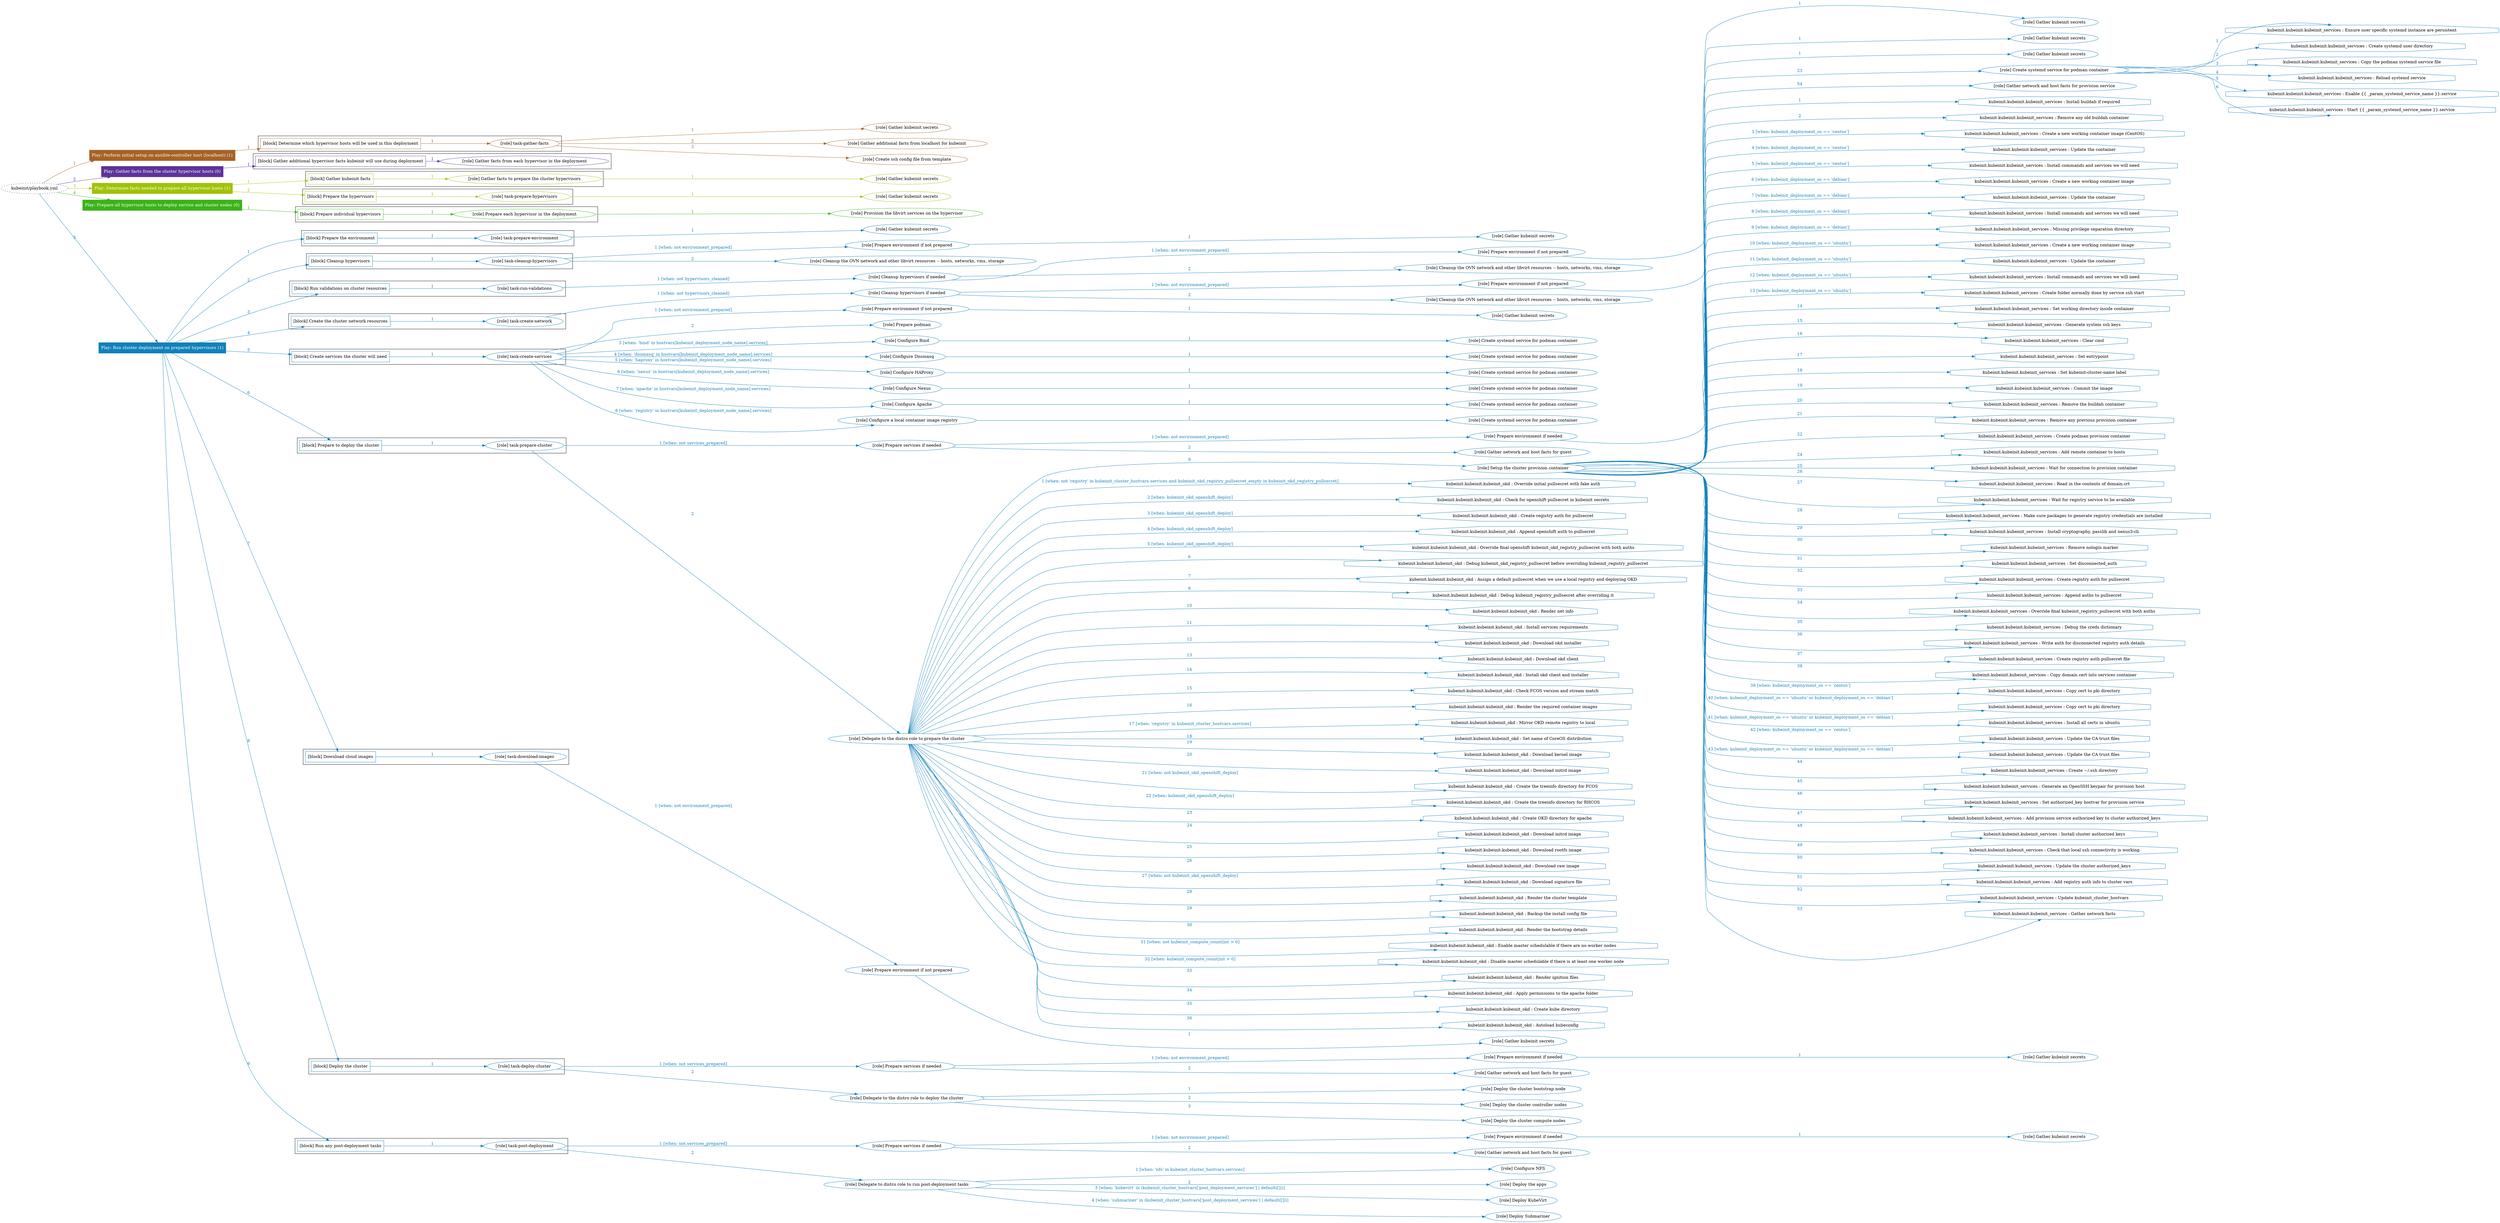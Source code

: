 digraph {
	graph [concentrate=true ordering=in rankdir=LR ratio=fill]
	edge [esep=5 sep=10]
	"kubeinit/playbook.yml" [URL="/home/runner/work/kubeinit/kubeinit/kubeinit/playbook.yml" id=playbook_39a2091e style=dotted]
	play_1fdf4445 [label="Play: Perform initial setup on ansible-controller host (localhost) (1)" URL="/home/runner/work/kubeinit/kubeinit/kubeinit/playbook.yml" color="#a76225" fontcolor="#ffffff" id=play_1fdf4445 shape=box style=filled tooltip=localhost]
	"kubeinit/playbook.yml" -> play_1fdf4445 [label="1 " color="#a76225" fontcolor="#a76225" id=edge_e5f5bedf labeltooltip="1 " tooltip="1 "]
	subgraph "Gather kubeinit secrets" {
		role_e758739c [label="[role] Gather kubeinit secrets" URL="/home/runner/.ansible/collections/ansible_collections/kubeinit/kubeinit/roles/kubeinit_prepare/tasks/build_hypervisors_group.yml" color="#a76225" id=role_e758739c tooltip="Gather kubeinit secrets"]
	}
	subgraph "Gather additional facts from localhost for kubeinit" {
		role_ce37d13c [label="[role] Gather additional facts from localhost for kubeinit" URL="/home/runner/.ansible/collections/ansible_collections/kubeinit/kubeinit/roles/kubeinit_prepare/tasks/build_hypervisors_group.yml" color="#a76225" id=role_ce37d13c tooltip="Gather additional facts from localhost for kubeinit"]
	}
	subgraph "Create ssh config file from template" {
		role_e7ae5f19 [label="[role] Create ssh config file from template" URL="/home/runner/.ansible/collections/ansible_collections/kubeinit/kubeinit/roles/kubeinit_prepare/tasks/build_hypervisors_group.yml" color="#a76225" id=role_e7ae5f19 tooltip="Create ssh config file from template"]
	}
	subgraph "task-gather-facts" {
		role_f3f65b2b [label="[role] task-gather-facts" URL="/home/runner/work/kubeinit/kubeinit/kubeinit/playbook.yml" color="#a76225" id=role_f3f65b2b tooltip="task-gather-facts"]
		role_f3f65b2b -> role_e758739c [label="1 " color="#a76225" fontcolor="#a76225" id=edge_f5df3f0c labeltooltip="1 " tooltip="1 "]
		role_f3f65b2b -> role_ce37d13c [label="2 " color="#a76225" fontcolor="#a76225" id=edge_d4ffb406 labeltooltip="2 " tooltip="2 "]
		role_f3f65b2b -> role_e7ae5f19 [label="3 " color="#a76225" fontcolor="#a76225" id=edge_cef41944 labeltooltip="3 " tooltip="3 "]
	}
	subgraph "Play: Perform initial setup on ansible-controller host (localhost) (1)" {
		play_1fdf4445 -> block_caed7554 [label=1 color="#a76225" fontcolor="#a76225" id=edge_6466a8aa labeltooltip=1 tooltip=1]
		subgraph cluster_block_caed7554 {
			block_caed7554 [label="[block] Determine which hypervisor hosts will be used in this deployment" URL="/home/runner/work/kubeinit/kubeinit/kubeinit/playbook.yml" color="#a76225" id=block_caed7554 labeltooltip="Determine which hypervisor hosts will be used in this deployment" shape=box tooltip="Determine which hypervisor hosts will be used in this deployment"]
			block_caed7554 -> role_f3f65b2b [label="1 " color="#a76225" fontcolor="#a76225" id=edge_9fe580cc labeltooltip="1 " tooltip="1 "]
		}
	}
	play_fcc9f4dd [label="Play: Gather facts from the cluster hypervisor hosts (0)" URL="/home/runner/work/kubeinit/kubeinit/kubeinit/playbook.yml" color="#5c3399" fontcolor="#ffffff" id=play_fcc9f4dd shape=box style=filled tooltip="Play: Gather facts from the cluster hypervisor hosts (0)"]
	"kubeinit/playbook.yml" -> play_fcc9f4dd [label="2 " color="#5c3399" fontcolor="#5c3399" id=edge_1856af20 labeltooltip="2 " tooltip="2 "]
	subgraph "Gather facts from each hypervisor in the deployment" {
		role_3c6c471e [label="[role] Gather facts from each hypervisor in the deployment" URL="/home/runner/work/kubeinit/kubeinit/kubeinit/playbook.yml" color="#5c3399" id=role_3c6c471e tooltip="Gather facts from each hypervisor in the deployment"]
	}
	subgraph "Play: Gather facts from the cluster hypervisor hosts (0)" {
		play_fcc9f4dd -> block_e7c1bb05 [label=1 color="#5c3399" fontcolor="#5c3399" id=edge_70c080a3 labeltooltip=1 tooltip=1]
		subgraph cluster_block_e7c1bb05 {
			block_e7c1bb05 [label="[block] Gather additional hypervisor facts kubeinit will use during deployment" URL="/home/runner/work/kubeinit/kubeinit/kubeinit/playbook.yml" color="#5c3399" id=block_e7c1bb05 labeltooltip="Gather additional hypervisor facts kubeinit will use during deployment" shape=box tooltip="Gather additional hypervisor facts kubeinit will use during deployment"]
			block_e7c1bb05 -> role_3c6c471e [label="1 " color="#5c3399" fontcolor="#5c3399" id=edge_afb0cd4d labeltooltip="1 " tooltip="1 "]
		}
	}
	play_d426dc03 [label="Play: Determine facts needed to prepare all hypervisor hosts (1)" URL="/home/runner/work/kubeinit/kubeinit/kubeinit/playbook.yml" color="#a1c20a" fontcolor="#ffffff" id=play_d426dc03 shape=box style=filled tooltip=localhost]
	"kubeinit/playbook.yml" -> play_d426dc03 [label="3 " color="#a1c20a" fontcolor="#a1c20a" id=edge_02b0fb98 labeltooltip="3 " tooltip="3 "]
	subgraph "Gather kubeinit secrets" {
		role_d84250f2 [label="[role] Gather kubeinit secrets" URL="/home/runner/.ansible/collections/ansible_collections/kubeinit/kubeinit/roles/kubeinit_prepare/tasks/gather_kubeinit_facts.yml" color="#a1c20a" id=role_d84250f2 tooltip="Gather kubeinit secrets"]
	}
	subgraph "Gather facts to prepare the cluster hypervisors" {
		role_fb6b80df [label="[role] Gather facts to prepare the cluster hypervisors" URL="/home/runner/work/kubeinit/kubeinit/kubeinit/playbook.yml" color="#a1c20a" id=role_fb6b80df tooltip="Gather facts to prepare the cluster hypervisors"]
		role_fb6b80df -> role_d84250f2 [label="1 " color="#a1c20a" fontcolor="#a1c20a" id=edge_37938686 labeltooltip="1 " tooltip="1 "]
	}
	subgraph "Gather kubeinit secrets" {
		role_72e0fca8 [label="[role] Gather kubeinit secrets" URL="/home/runner/.ansible/collections/ansible_collections/kubeinit/kubeinit/roles/kubeinit_prepare/tasks/gather_kubeinit_facts.yml" color="#a1c20a" id=role_72e0fca8 tooltip="Gather kubeinit secrets"]
	}
	subgraph "task-prepare-hypervisors" {
		role_b1e8a3d9 [label="[role] task-prepare-hypervisors" URL="/home/runner/work/kubeinit/kubeinit/kubeinit/playbook.yml" color="#a1c20a" id=role_b1e8a3d9 tooltip="task-prepare-hypervisors"]
		role_b1e8a3d9 -> role_72e0fca8 [label="1 " color="#a1c20a" fontcolor="#a1c20a" id=edge_815e09b6 labeltooltip="1 " tooltip="1 "]
	}
	subgraph "Play: Determine facts needed to prepare all hypervisor hosts (1)" {
		play_d426dc03 -> block_916e806f [label=1 color="#a1c20a" fontcolor="#a1c20a" id=edge_1795a766 labeltooltip=1 tooltip=1]
		subgraph cluster_block_916e806f {
			block_916e806f [label="[block] Gather kubeinit facts" URL="/home/runner/work/kubeinit/kubeinit/kubeinit/playbook.yml" color="#a1c20a" id=block_916e806f labeltooltip="Gather kubeinit facts" shape=box tooltip="Gather kubeinit facts"]
			block_916e806f -> role_fb6b80df [label="1 " color="#a1c20a" fontcolor="#a1c20a" id=edge_047e01ec labeltooltip="1 " tooltip="1 "]
		}
		play_d426dc03 -> block_e5e369a3 [label=2 color="#a1c20a" fontcolor="#a1c20a" id=edge_5e4bc133 labeltooltip=2 tooltip=2]
		subgraph cluster_block_e5e369a3 {
			block_e5e369a3 [label="[block] Prepare the hypervisors" URL="/home/runner/work/kubeinit/kubeinit/kubeinit/playbook.yml" color="#a1c20a" id=block_e5e369a3 labeltooltip="Prepare the hypervisors" shape=box tooltip="Prepare the hypervisors"]
			block_e5e369a3 -> role_b1e8a3d9 [label="1 " color="#a1c20a" fontcolor="#a1c20a" id=edge_6b6559f9 labeltooltip="1 " tooltip="1 "]
		}
	}
	play_d57cd3b2 [label="Play: Prepare all hypervisor hosts to deploy service and cluster nodes (0)" URL="/home/runner/work/kubeinit/kubeinit/kubeinit/playbook.yml" color="#3ab319" fontcolor="#ffffff" id=play_d57cd3b2 shape=box style=filled tooltip="Play: Prepare all hypervisor hosts to deploy service and cluster nodes (0)"]
	"kubeinit/playbook.yml" -> play_d57cd3b2 [label="4 " color="#3ab319" fontcolor="#3ab319" id=edge_a3974e0e labeltooltip="4 " tooltip="4 "]
	subgraph "Provision the libvirt services on the hypervisor" {
		role_1f156c73 [label="[role] Provision the libvirt services on the hypervisor" URL="/home/runner/.ansible/collections/ansible_collections/kubeinit/kubeinit/roles/kubeinit_prepare/tasks/prepare_hypervisor.yml" color="#3ab319" id=role_1f156c73 tooltip="Provision the libvirt services on the hypervisor"]
	}
	subgraph "Prepare each hypervisor in the deployment" {
		role_3b91c436 [label="[role] Prepare each hypervisor in the deployment" URL="/home/runner/work/kubeinit/kubeinit/kubeinit/playbook.yml" color="#3ab319" id=role_3b91c436 tooltip="Prepare each hypervisor in the deployment"]
		role_3b91c436 -> role_1f156c73 [label="1 " color="#3ab319" fontcolor="#3ab319" id=edge_3bc5a89e labeltooltip="1 " tooltip="1 "]
	}
	subgraph "Play: Prepare all hypervisor hosts to deploy service and cluster nodes (0)" {
		play_d57cd3b2 -> block_dad919e7 [label=1 color="#3ab319" fontcolor="#3ab319" id=edge_a6248562 labeltooltip=1 tooltip=1]
		subgraph cluster_block_dad919e7 {
			block_dad919e7 [label="[block] Prepare individual hypervisors" URL="/home/runner/work/kubeinit/kubeinit/kubeinit/playbook.yml" color="#3ab319" id=block_dad919e7 labeltooltip="Prepare individual hypervisors" shape=box tooltip="Prepare individual hypervisors"]
			block_dad919e7 -> role_3b91c436 [label="1 " color="#3ab319" fontcolor="#3ab319" id=edge_d3946fc1 labeltooltip="1 " tooltip="1 "]
		}
	}
	play_072b5122 [label="Play: Run cluster deployment on prepared hypervisors (1)" URL="/home/runner/work/kubeinit/kubeinit/kubeinit/playbook.yml" color="#1180bb" fontcolor="#ffffff" id=play_072b5122 shape=box style=filled tooltip=localhost]
	"kubeinit/playbook.yml" -> play_072b5122 [label="5 " color="#1180bb" fontcolor="#1180bb" id=edge_e68a4d1a labeltooltip="5 " tooltip="5 "]
	subgraph "Gather kubeinit secrets" {
		role_c447752f [label="[role] Gather kubeinit secrets" URL="/home/runner/.ansible/collections/ansible_collections/kubeinit/kubeinit/roles/kubeinit_prepare/tasks/gather_kubeinit_facts.yml" color="#1180bb" id=role_c447752f tooltip="Gather kubeinit secrets"]
	}
	subgraph "task-prepare-environment" {
		role_b89c9f90 [label="[role] task-prepare-environment" URL="/home/runner/work/kubeinit/kubeinit/kubeinit/playbook.yml" color="#1180bb" id=role_b89c9f90 tooltip="task-prepare-environment"]
		role_b89c9f90 -> role_c447752f [label="1 " color="#1180bb" fontcolor="#1180bb" id=edge_e5c92cf3 labeltooltip="1 " tooltip="1 "]
	}
	subgraph "Gather kubeinit secrets" {
		role_f930ef5a [label="[role] Gather kubeinit secrets" URL="/home/runner/.ansible/collections/ansible_collections/kubeinit/kubeinit/roles/kubeinit_prepare/tasks/gather_kubeinit_facts.yml" color="#1180bb" id=role_f930ef5a tooltip="Gather kubeinit secrets"]
	}
	subgraph "Prepare environment if not prepared" {
		role_ef9cb705 [label="[role] Prepare environment if not prepared" URL="/home/runner/.ansible/collections/ansible_collections/kubeinit/kubeinit/roles/kubeinit_prepare/tasks/cleanup_hypervisors.yml" color="#1180bb" id=role_ef9cb705 tooltip="Prepare environment if not prepared"]
		role_ef9cb705 -> role_f930ef5a [label="1 " color="#1180bb" fontcolor="#1180bb" id=edge_c100d083 labeltooltip="1 " tooltip="1 "]
	}
	subgraph "Cleanup the OVN network and other libvirt resources -- hosts, networks, vms, storage" {
		role_6d34bfe9 [label="[role] Cleanup the OVN network and other libvirt resources -- hosts, networks, vms, storage" URL="/home/runner/.ansible/collections/ansible_collections/kubeinit/kubeinit/roles/kubeinit_prepare/tasks/cleanup_hypervisors.yml" color="#1180bb" id=role_6d34bfe9 tooltip="Cleanup the OVN network and other libvirt resources -- hosts, networks, vms, storage"]
	}
	subgraph "task-cleanup-hypervisors" {
		role_41008df3 [label="[role] task-cleanup-hypervisors" URL="/home/runner/work/kubeinit/kubeinit/kubeinit/playbook.yml" color="#1180bb" id=role_41008df3 tooltip="task-cleanup-hypervisors"]
		role_41008df3 -> role_ef9cb705 [label="1 [when: not environment_prepared]" color="#1180bb" fontcolor="#1180bb" id=edge_679c07b0 labeltooltip="1 [when: not environment_prepared]" tooltip="1 [when: not environment_prepared]"]
		role_41008df3 -> role_6d34bfe9 [label="2 " color="#1180bb" fontcolor="#1180bb" id=edge_e5ff1c74 labeltooltip="2 " tooltip="2 "]
	}
	subgraph "Gather kubeinit secrets" {
		role_e062e970 [label="[role] Gather kubeinit secrets" URL="/home/runner/.ansible/collections/ansible_collections/kubeinit/kubeinit/roles/kubeinit_prepare/tasks/gather_kubeinit_facts.yml" color="#1180bb" id=role_e062e970 tooltip="Gather kubeinit secrets"]
	}
	subgraph "Prepare environment if not prepared" {
		role_3730ced7 [label="[role] Prepare environment if not prepared" URL="/home/runner/.ansible/collections/ansible_collections/kubeinit/kubeinit/roles/kubeinit_prepare/tasks/cleanup_hypervisors.yml" color="#1180bb" id=role_3730ced7 tooltip="Prepare environment if not prepared"]
		role_3730ced7 -> role_e062e970 [label="1 " color="#1180bb" fontcolor="#1180bb" id=edge_4f21bc29 labeltooltip="1 " tooltip="1 "]
	}
	subgraph "Cleanup the OVN network and other libvirt resources -- hosts, networks, vms, storage" {
		role_01210f57 [label="[role] Cleanup the OVN network and other libvirt resources -- hosts, networks, vms, storage" URL="/home/runner/.ansible/collections/ansible_collections/kubeinit/kubeinit/roles/kubeinit_prepare/tasks/cleanup_hypervisors.yml" color="#1180bb" id=role_01210f57 tooltip="Cleanup the OVN network and other libvirt resources -- hosts, networks, vms, storage"]
	}
	subgraph "Cleanup hypervisors if needed" {
		role_dcac428c [label="[role] Cleanup hypervisors if needed" URL="/home/runner/.ansible/collections/ansible_collections/kubeinit/kubeinit/roles/kubeinit_validations/tasks/main.yml" color="#1180bb" id=role_dcac428c tooltip="Cleanup hypervisors if needed"]
		role_dcac428c -> role_3730ced7 [label="1 [when: not environment_prepared]" color="#1180bb" fontcolor="#1180bb" id=edge_d6280382 labeltooltip="1 [when: not environment_prepared]" tooltip="1 [when: not environment_prepared]"]
		role_dcac428c -> role_01210f57 [label="2 " color="#1180bb" fontcolor="#1180bb" id=edge_288b4ec0 labeltooltip="2 " tooltip="2 "]
	}
	subgraph "task-run-validations" {
		role_5083e7e4 [label="[role] task-run-validations" URL="/home/runner/work/kubeinit/kubeinit/kubeinit/playbook.yml" color="#1180bb" id=role_5083e7e4 tooltip="task-run-validations"]
		role_5083e7e4 -> role_dcac428c [label="1 [when: not hypervisors_cleaned]" color="#1180bb" fontcolor="#1180bb" id=edge_ae367d52 labeltooltip="1 [when: not hypervisors_cleaned]" tooltip="1 [when: not hypervisors_cleaned]"]
	}
	subgraph "Gather kubeinit secrets" {
		role_ed4cbc38 [label="[role] Gather kubeinit secrets" URL="/home/runner/.ansible/collections/ansible_collections/kubeinit/kubeinit/roles/kubeinit_prepare/tasks/gather_kubeinit_facts.yml" color="#1180bb" id=role_ed4cbc38 tooltip="Gather kubeinit secrets"]
	}
	subgraph "Prepare environment if not prepared" {
		role_23b39da0 [label="[role] Prepare environment if not prepared" URL="/home/runner/.ansible/collections/ansible_collections/kubeinit/kubeinit/roles/kubeinit_prepare/tasks/cleanup_hypervisors.yml" color="#1180bb" id=role_23b39da0 tooltip="Prepare environment if not prepared"]
		role_23b39da0 -> role_ed4cbc38 [label="1 " color="#1180bb" fontcolor="#1180bb" id=edge_adc9b59b labeltooltip="1 " tooltip="1 "]
	}
	subgraph "Cleanup the OVN network and other libvirt resources -- hosts, networks, vms, storage" {
		role_efead8c4 [label="[role] Cleanup the OVN network and other libvirt resources -- hosts, networks, vms, storage" URL="/home/runner/.ansible/collections/ansible_collections/kubeinit/kubeinit/roles/kubeinit_prepare/tasks/cleanup_hypervisors.yml" color="#1180bb" id=role_efead8c4 tooltip="Cleanup the OVN network and other libvirt resources -- hosts, networks, vms, storage"]
	}
	subgraph "Cleanup hypervisors if needed" {
		role_0b67710b [label="[role] Cleanup hypervisors if needed" URL="/home/runner/.ansible/collections/ansible_collections/kubeinit/kubeinit/roles/kubeinit_libvirt/tasks/create_network.yml" color="#1180bb" id=role_0b67710b tooltip="Cleanup hypervisors if needed"]
		role_0b67710b -> role_23b39da0 [label="1 [when: not environment_prepared]" color="#1180bb" fontcolor="#1180bb" id=edge_a787e1dc labeltooltip="1 [when: not environment_prepared]" tooltip="1 [when: not environment_prepared]"]
		role_0b67710b -> role_efead8c4 [label="2 " color="#1180bb" fontcolor="#1180bb" id=edge_c469366b labeltooltip="2 " tooltip="2 "]
	}
	subgraph "task-create-network" {
		role_6ed197a6 [label="[role] task-create-network" URL="/home/runner/work/kubeinit/kubeinit/kubeinit/playbook.yml" color="#1180bb" id=role_6ed197a6 tooltip="task-create-network"]
		role_6ed197a6 -> role_0b67710b [label="1 [when: not hypervisors_cleaned]" color="#1180bb" fontcolor="#1180bb" id=edge_1422b45c labeltooltip="1 [when: not hypervisors_cleaned]" tooltip="1 [when: not hypervisors_cleaned]"]
	}
	subgraph "Gather kubeinit secrets" {
		role_3141693c [label="[role] Gather kubeinit secrets" URL="/home/runner/.ansible/collections/ansible_collections/kubeinit/kubeinit/roles/kubeinit_prepare/tasks/gather_kubeinit_facts.yml" color="#1180bb" id=role_3141693c tooltip="Gather kubeinit secrets"]
	}
	subgraph "Prepare environment if not prepared" {
		role_ada7225d [label="[role] Prepare environment if not prepared" URL="/home/runner/.ansible/collections/ansible_collections/kubeinit/kubeinit/roles/kubeinit_services/tasks/main.yml" color="#1180bb" id=role_ada7225d tooltip="Prepare environment if not prepared"]
		role_ada7225d -> role_3141693c [label="1 " color="#1180bb" fontcolor="#1180bb" id=edge_6ddb8a9b labeltooltip="1 " tooltip="1 "]
	}
	subgraph "Prepare podman" {
		role_f5be6756 [label="[role] Prepare podman" URL="/home/runner/.ansible/collections/ansible_collections/kubeinit/kubeinit/roles/kubeinit_services/tasks/00_create_service_pod.yml" color="#1180bb" id=role_f5be6756 tooltip="Prepare podman"]
	}
	subgraph "Create systemd service for podman container" {
		role_89e5a3c8 [label="[role] Create systemd service for podman container" URL="/home/runner/.ansible/collections/ansible_collections/kubeinit/kubeinit/roles/kubeinit_bind/tasks/main.yml" color="#1180bb" id=role_89e5a3c8 tooltip="Create systemd service for podman container"]
	}
	subgraph "Configure Bind" {
		role_cb1a6c8d [label="[role] Configure Bind" URL="/home/runner/.ansible/collections/ansible_collections/kubeinit/kubeinit/roles/kubeinit_services/tasks/start_services_containers.yml" color="#1180bb" id=role_cb1a6c8d tooltip="Configure Bind"]
		role_cb1a6c8d -> role_89e5a3c8 [label="1 " color="#1180bb" fontcolor="#1180bb" id=edge_1ec51f88 labeltooltip="1 " tooltip="1 "]
	}
	subgraph "Create systemd service for podman container" {
		role_2220a0b9 [label="[role] Create systemd service for podman container" URL="/home/runner/.ansible/collections/ansible_collections/kubeinit/kubeinit/roles/kubeinit_dnsmasq/tasks/main.yml" color="#1180bb" id=role_2220a0b9 tooltip="Create systemd service for podman container"]
	}
	subgraph "Configure Dnsmasq" {
		role_2cf51791 [label="[role] Configure Dnsmasq" URL="/home/runner/.ansible/collections/ansible_collections/kubeinit/kubeinit/roles/kubeinit_services/tasks/start_services_containers.yml" color="#1180bb" id=role_2cf51791 tooltip="Configure Dnsmasq"]
		role_2cf51791 -> role_2220a0b9 [label="1 " color="#1180bb" fontcolor="#1180bb" id=edge_6028f9ac labeltooltip="1 " tooltip="1 "]
	}
	subgraph "Create systemd service for podman container" {
		role_d2d861d3 [label="[role] Create systemd service for podman container" URL="/home/runner/.ansible/collections/ansible_collections/kubeinit/kubeinit/roles/kubeinit_haproxy/tasks/main.yml" color="#1180bb" id=role_d2d861d3 tooltip="Create systemd service for podman container"]
	}
	subgraph "Configure HAProxy" {
		role_6f7b68cb [label="[role] Configure HAProxy" URL="/home/runner/.ansible/collections/ansible_collections/kubeinit/kubeinit/roles/kubeinit_services/tasks/start_services_containers.yml" color="#1180bb" id=role_6f7b68cb tooltip="Configure HAProxy"]
		role_6f7b68cb -> role_d2d861d3 [label="1 " color="#1180bb" fontcolor="#1180bb" id=edge_6e13ba70 labeltooltip="1 " tooltip="1 "]
	}
	subgraph "Create systemd service for podman container" {
		role_fd476240 [label="[role] Create systemd service for podman container" URL="/home/runner/.ansible/collections/ansible_collections/kubeinit/kubeinit/roles/kubeinit_nexus/tasks/main.yml" color="#1180bb" id=role_fd476240 tooltip="Create systemd service for podman container"]
	}
	subgraph "Configure Nexus" {
		role_327f7702 [label="[role] Configure Nexus" URL="/home/runner/.ansible/collections/ansible_collections/kubeinit/kubeinit/roles/kubeinit_services/tasks/start_services_containers.yml" color="#1180bb" id=role_327f7702 tooltip="Configure Nexus"]
		role_327f7702 -> role_fd476240 [label="1 " color="#1180bb" fontcolor="#1180bb" id=edge_0799ccc9 labeltooltip="1 " tooltip="1 "]
	}
	subgraph "Create systemd service for podman container" {
		role_8032c864 [label="[role] Create systemd service for podman container" URL="/home/runner/.ansible/collections/ansible_collections/kubeinit/kubeinit/roles/kubeinit_apache/tasks/main.yml" color="#1180bb" id=role_8032c864 tooltip="Create systemd service for podman container"]
	}
	subgraph "Configure Apache" {
		role_c2c1e8f0 [label="[role] Configure Apache" URL="/home/runner/.ansible/collections/ansible_collections/kubeinit/kubeinit/roles/kubeinit_services/tasks/start_services_containers.yml" color="#1180bb" id=role_c2c1e8f0 tooltip="Configure Apache"]
		role_c2c1e8f0 -> role_8032c864 [label="1 " color="#1180bb" fontcolor="#1180bb" id=edge_49ab18ba labeltooltip="1 " tooltip="1 "]
	}
	subgraph "Create systemd service for podman container" {
		role_8fa228c9 [label="[role] Create systemd service for podman container" URL="/home/runner/.ansible/collections/ansible_collections/kubeinit/kubeinit/roles/kubeinit_registry/tasks/main.yml" color="#1180bb" id=role_8fa228c9 tooltip="Create systemd service for podman container"]
	}
	subgraph "Configure a local container image registry" {
		role_c928243c [label="[role] Configure a local container image registry" URL="/home/runner/.ansible/collections/ansible_collections/kubeinit/kubeinit/roles/kubeinit_services/tasks/start_services_containers.yml" color="#1180bb" id=role_c928243c tooltip="Configure a local container image registry"]
		role_c928243c -> role_8fa228c9 [label="1 " color="#1180bb" fontcolor="#1180bb" id=edge_28d9c10a labeltooltip="1 " tooltip="1 "]
	}
	subgraph "task-create-services" {
		role_cbe0c98c [label="[role] task-create-services" URL="/home/runner/work/kubeinit/kubeinit/kubeinit/playbook.yml" color="#1180bb" id=role_cbe0c98c tooltip="task-create-services"]
		role_cbe0c98c -> role_ada7225d [label="1 [when: not environment_prepared]" color="#1180bb" fontcolor="#1180bb" id=edge_5e1cbbaa labeltooltip="1 [when: not environment_prepared]" tooltip="1 [when: not environment_prepared]"]
		role_cbe0c98c -> role_f5be6756 [label="2 " color="#1180bb" fontcolor="#1180bb" id=edge_eea7c2fc labeltooltip="2 " tooltip="2 "]
		role_cbe0c98c -> role_cb1a6c8d [label="3 [when: 'bind' in hostvars[kubeinit_deployment_node_name].services]" color="#1180bb" fontcolor="#1180bb" id=edge_f1528274 labeltooltip="3 [when: 'bind' in hostvars[kubeinit_deployment_node_name].services]" tooltip="3 [when: 'bind' in hostvars[kubeinit_deployment_node_name].services]"]
		role_cbe0c98c -> role_2cf51791 [label="4 [when: 'dnsmasq' in hostvars[kubeinit_deployment_node_name].services]" color="#1180bb" fontcolor="#1180bb" id=edge_92564f0e labeltooltip="4 [when: 'dnsmasq' in hostvars[kubeinit_deployment_node_name].services]" tooltip="4 [when: 'dnsmasq' in hostvars[kubeinit_deployment_node_name].services]"]
		role_cbe0c98c -> role_6f7b68cb [label="5 [when: 'haproxy' in hostvars[kubeinit_deployment_node_name].services]" color="#1180bb" fontcolor="#1180bb" id=edge_f075a105 labeltooltip="5 [when: 'haproxy' in hostvars[kubeinit_deployment_node_name].services]" tooltip="5 [when: 'haproxy' in hostvars[kubeinit_deployment_node_name].services]"]
		role_cbe0c98c -> role_327f7702 [label="6 [when: 'nexus' in hostvars[kubeinit_deployment_node_name].services]" color="#1180bb" fontcolor="#1180bb" id=edge_61555dc5 labeltooltip="6 [when: 'nexus' in hostvars[kubeinit_deployment_node_name].services]" tooltip="6 [when: 'nexus' in hostvars[kubeinit_deployment_node_name].services]"]
		role_cbe0c98c -> role_c2c1e8f0 [label="7 [when: 'apache' in hostvars[kubeinit_deployment_node_name].services]" color="#1180bb" fontcolor="#1180bb" id=edge_189c2b4a labeltooltip="7 [when: 'apache' in hostvars[kubeinit_deployment_node_name].services]" tooltip="7 [when: 'apache' in hostvars[kubeinit_deployment_node_name].services]"]
		role_cbe0c98c -> role_c928243c [label="8 [when: 'registry' in hostvars[kubeinit_deployment_node_name].services]" color="#1180bb" fontcolor="#1180bb" id=edge_8be29305 labeltooltip="8 [when: 'registry' in hostvars[kubeinit_deployment_node_name].services]" tooltip="8 [when: 'registry' in hostvars[kubeinit_deployment_node_name].services]"]
	}
	subgraph "Gather kubeinit secrets" {
		role_96a8bccd [label="[role] Gather kubeinit secrets" URL="/home/runner/.ansible/collections/ansible_collections/kubeinit/kubeinit/roles/kubeinit_prepare/tasks/gather_kubeinit_facts.yml" color="#1180bb" id=role_96a8bccd tooltip="Gather kubeinit secrets"]
	}
	subgraph "Prepare environment if needed" {
		role_d288e4bf [label="[role] Prepare environment if needed" URL="/home/runner/.ansible/collections/ansible_collections/kubeinit/kubeinit/roles/kubeinit_services/tasks/prepare_services.yml" color="#1180bb" id=role_d288e4bf tooltip="Prepare environment if needed"]
		role_d288e4bf -> role_96a8bccd [label="1 " color="#1180bb" fontcolor="#1180bb" id=edge_31a7fd60 labeltooltip="1 " tooltip="1 "]
	}
	subgraph "Gather network and host facts for guest" {
		role_486071f5 [label="[role] Gather network and host facts for guest" URL="/home/runner/.ansible/collections/ansible_collections/kubeinit/kubeinit/roles/kubeinit_services/tasks/prepare_services.yml" color="#1180bb" id=role_486071f5 tooltip="Gather network and host facts for guest"]
	}
	subgraph "Prepare services if needed" {
		role_ca196dfa [label="[role] Prepare services if needed" URL="/home/runner/.ansible/collections/ansible_collections/kubeinit/kubeinit/roles/kubeinit_prepare/tasks/prepare_cluster.yml" color="#1180bb" id=role_ca196dfa tooltip="Prepare services if needed"]
		role_ca196dfa -> role_d288e4bf [label="1 [when: not environment_prepared]" color="#1180bb" fontcolor="#1180bb" id=edge_69da6636 labeltooltip="1 [when: not environment_prepared]" tooltip="1 [when: not environment_prepared]"]
		role_ca196dfa -> role_486071f5 [label="2 " color="#1180bb" fontcolor="#1180bb" id=edge_e0f10a01 labeltooltip="2 " tooltip="2 "]
	}
	subgraph "Create systemd service for podman container" {
		role_26162765 [label="[role] Create systemd service for podman container" URL="/home/runner/.ansible/collections/ansible_collections/kubeinit/kubeinit/roles/kubeinit_services/tasks/create_provision_container.yml" color="#1180bb" id=role_26162765 tooltip="Create systemd service for podman container"]
		task_2f6da596 [label="kubeinit.kubeinit.kubeinit_services : Ensure user specific systemd instance are persistent" URL="/home/runner/.ansible/collections/ansible_collections/kubeinit/kubeinit/roles/kubeinit_services/tasks/create_managed_service.yml" color="#1180bb" id=task_2f6da596 shape=octagon tooltip="kubeinit.kubeinit.kubeinit_services : Ensure user specific systemd instance are persistent"]
		role_26162765 -> task_2f6da596 [label="1 " color="#1180bb" fontcolor="#1180bb" id=edge_b41c27fa labeltooltip="1 " tooltip="1 "]
		task_c16ff9e3 [label="kubeinit.kubeinit.kubeinit_services : Create systemd user directory" URL="/home/runner/.ansible/collections/ansible_collections/kubeinit/kubeinit/roles/kubeinit_services/tasks/create_managed_service.yml" color="#1180bb" id=task_c16ff9e3 shape=octagon tooltip="kubeinit.kubeinit.kubeinit_services : Create systemd user directory"]
		role_26162765 -> task_c16ff9e3 [label="2 " color="#1180bb" fontcolor="#1180bb" id=edge_fd2aaec7 labeltooltip="2 " tooltip="2 "]
		task_2c7ead59 [label="kubeinit.kubeinit.kubeinit_services : Copy the podman systemd service file" URL="/home/runner/.ansible/collections/ansible_collections/kubeinit/kubeinit/roles/kubeinit_services/tasks/create_managed_service.yml" color="#1180bb" id=task_2c7ead59 shape=octagon tooltip="kubeinit.kubeinit.kubeinit_services : Copy the podman systemd service file"]
		role_26162765 -> task_2c7ead59 [label="3 " color="#1180bb" fontcolor="#1180bb" id=edge_a03d74b4 labeltooltip="3 " tooltip="3 "]
		task_ee41d19e [label="kubeinit.kubeinit.kubeinit_services : Reload systemd service" URL="/home/runner/.ansible/collections/ansible_collections/kubeinit/kubeinit/roles/kubeinit_services/tasks/create_managed_service.yml" color="#1180bb" id=task_ee41d19e shape=octagon tooltip="kubeinit.kubeinit.kubeinit_services : Reload systemd service"]
		role_26162765 -> task_ee41d19e [label="4 " color="#1180bb" fontcolor="#1180bb" id=edge_b032ef40 labeltooltip="4 " tooltip="4 "]
		task_9786789b [label="kubeinit.kubeinit.kubeinit_services : Enable {{ _param_systemd_service_name }}.service" URL="/home/runner/.ansible/collections/ansible_collections/kubeinit/kubeinit/roles/kubeinit_services/tasks/create_managed_service.yml" color="#1180bb" id=task_9786789b shape=octagon tooltip="kubeinit.kubeinit.kubeinit_services : Enable {{ _param_systemd_service_name }}.service"]
		role_26162765 -> task_9786789b [label="5 " color="#1180bb" fontcolor="#1180bb" id=edge_20769d50 labeltooltip="5 " tooltip="5 "]
		task_42eef875 [label="kubeinit.kubeinit.kubeinit_services : Start {{ _param_systemd_service_name }}.service" URL="/home/runner/.ansible/collections/ansible_collections/kubeinit/kubeinit/roles/kubeinit_services/tasks/create_managed_service.yml" color="#1180bb" id=task_42eef875 shape=octagon tooltip="kubeinit.kubeinit.kubeinit_services : Start {{ _param_systemd_service_name }}.service"]
		role_26162765 -> task_42eef875 [label="6 " color="#1180bb" fontcolor="#1180bb" id=edge_25e707c5 labeltooltip="6 " tooltip="6 "]
	}
	subgraph "Gather network and host facts for provision service" {
		role_f51dcb9b [label="[role] Gather network and host facts for provision service" URL="/home/runner/.ansible/collections/ansible_collections/kubeinit/kubeinit/roles/kubeinit_services/tasks/create_provision_container.yml" color="#1180bb" id=role_f51dcb9b tooltip="Gather network and host facts for provision service"]
	}
	subgraph "Setup the cluster provision container" {
		role_a5078478 [label="[role] Setup the cluster provision container" URL="/home/runner/.ansible/collections/ansible_collections/kubeinit/kubeinit/roles/kubeinit_okd/tasks/prepare_cluster.yml" color="#1180bb" id=role_a5078478 tooltip="Setup the cluster provision container"]
		task_812eee96 [label="kubeinit.kubeinit.kubeinit_services : Install buildah if required" URL="/home/runner/.ansible/collections/ansible_collections/kubeinit/kubeinit/roles/kubeinit_services/tasks/create_provision_container.yml" color="#1180bb" id=task_812eee96 shape=octagon tooltip="kubeinit.kubeinit.kubeinit_services : Install buildah if required"]
		role_a5078478 -> task_812eee96 [label="1 " color="#1180bb" fontcolor="#1180bb" id=edge_b3a4e986 labeltooltip="1 " tooltip="1 "]
		task_72bcdb62 [label="kubeinit.kubeinit.kubeinit_services : Remove any old buildah container" URL="/home/runner/.ansible/collections/ansible_collections/kubeinit/kubeinit/roles/kubeinit_services/tasks/create_provision_container.yml" color="#1180bb" id=task_72bcdb62 shape=octagon tooltip="kubeinit.kubeinit.kubeinit_services : Remove any old buildah container"]
		role_a5078478 -> task_72bcdb62 [label="2 " color="#1180bb" fontcolor="#1180bb" id=edge_999f407e labeltooltip="2 " tooltip="2 "]
		task_0ae37815 [label="kubeinit.kubeinit.kubeinit_services : Create a new working container image (CentOS)" URL="/home/runner/.ansible/collections/ansible_collections/kubeinit/kubeinit/roles/kubeinit_services/tasks/create_provision_container.yml" color="#1180bb" id=task_0ae37815 shape=octagon tooltip="kubeinit.kubeinit.kubeinit_services : Create a new working container image (CentOS)"]
		role_a5078478 -> task_0ae37815 [label="3 [when: kubeinit_deployment_os == 'centos']" color="#1180bb" fontcolor="#1180bb" id=edge_143091cf labeltooltip="3 [when: kubeinit_deployment_os == 'centos']" tooltip="3 [when: kubeinit_deployment_os == 'centos']"]
		task_0aa3837d [label="kubeinit.kubeinit.kubeinit_services : Update the container" URL="/home/runner/.ansible/collections/ansible_collections/kubeinit/kubeinit/roles/kubeinit_services/tasks/create_provision_container.yml" color="#1180bb" id=task_0aa3837d shape=octagon tooltip="kubeinit.kubeinit.kubeinit_services : Update the container"]
		role_a5078478 -> task_0aa3837d [label="4 [when: kubeinit_deployment_os == 'centos']" color="#1180bb" fontcolor="#1180bb" id=edge_c53dd8bf labeltooltip="4 [when: kubeinit_deployment_os == 'centos']" tooltip="4 [when: kubeinit_deployment_os == 'centos']"]
		task_a0cfcaa5 [label="kubeinit.kubeinit.kubeinit_services : Install commands and services we will need" URL="/home/runner/.ansible/collections/ansible_collections/kubeinit/kubeinit/roles/kubeinit_services/tasks/create_provision_container.yml" color="#1180bb" id=task_a0cfcaa5 shape=octagon tooltip="kubeinit.kubeinit.kubeinit_services : Install commands and services we will need"]
		role_a5078478 -> task_a0cfcaa5 [label="5 [when: kubeinit_deployment_os == 'centos']" color="#1180bb" fontcolor="#1180bb" id=edge_d657bb1e labeltooltip="5 [when: kubeinit_deployment_os == 'centos']" tooltip="5 [when: kubeinit_deployment_os == 'centos']"]
		task_1b0918d3 [label="kubeinit.kubeinit.kubeinit_services : Create a new working container image" URL="/home/runner/.ansible/collections/ansible_collections/kubeinit/kubeinit/roles/kubeinit_services/tasks/create_provision_container.yml" color="#1180bb" id=task_1b0918d3 shape=octagon tooltip="kubeinit.kubeinit.kubeinit_services : Create a new working container image"]
		role_a5078478 -> task_1b0918d3 [label="6 [when: kubeinit_deployment_os == 'debian']" color="#1180bb" fontcolor="#1180bb" id=edge_0da6248b labeltooltip="6 [when: kubeinit_deployment_os == 'debian']" tooltip="6 [when: kubeinit_deployment_os == 'debian']"]
		task_4b886cb7 [label="kubeinit.kubeinit.kubeinit_services : Update the container" URL="/home/runner/.ansible/collections/ansible_collections/kubeinit/kubeinit/roles/kubeinit_services/tasks/create_provision_container.yml" color="#1180bb" id=task_4b886cb7 shape=octagon tooltip="kubeinit.kubeinit.kubeinit_services : Update the container"]
		role_a5078478 -> task_4b886cb7 [label="7 [when: kubeinit_deployment_os == 'debian']" color="#1180bb" fontcolor="#1180bb" id=edge_c403be66 labeltooltip="7 [when: kubeinit_deployment_os == 'debian']" tooltip="7 [when: kubeinit_deployment_os == 'debian']"]
		task_db474b41 [label="kubeinit.kubeinit.kubeinit_services : Install commands and services we will need" URL="/home/runner/.ansible/collections/ansible_collections/kubeinit/kubeinit/roles/kubeinit_services/tasks/create_provision_container.yml" color="#1180bb" id=task_db474b41 shape=octagon tooltip="kubeinit.kubeinit.kubeinit_services : Install commands and services we will need"]
		role_a5078478 -> task_db474b41 [label="8 [when: kubeinit_deployment_os == 'debian']" color="#1180bb" fontcolor="#1180bb" id=edge_3320c24d labeltooltip="8 [when: kubeinit_deployment_os == 'debian']" tooltip="8 [when: kubeinit_deployment_os == 'debian']"]
		task_322ff90b [label="kubeinit.kubeinit.kubeinit_services : Missing privilege separation directory" URL="/home/runner/.ansible/collections/ansible_collections/kubeinit/kubeinit/roles/kubeinit_services/tasks/create_provision_container.yml" color="#1180bb" id=task_322ff90b shape=octagon tooltip="kubeinit.kubeinit.kubeinit_services : Missing privilege separation directory"]
		role_a5078478 -> task_322ff90b [label="9 [when: kubeinit_deployment_os == 'debian']" color="#1180bb" fontcolor="#1180bb" id=edge_f4e9861e labeltooltip="9 [when: kubeinit_deployment_os == 'debian']" tooltip="9 [when: kubeinit_deployment_os == 'debian']"]
		task_871a7652 [label="kubeinit.kubeinit.kubeinit_services : Create a new working container image" URL="/home/runner/.ansible/collections/ansible_collections/kubeinit/kubeinit/roles/kubeinit_services/tasks/create_provision_container.yml" color="#1180bb" id=task_871a7652 shape=octagon tooltip="kubeinit.kubeinit.kubeinit_services : Create a new working container image"]
		role_a5078478 -> task_871a7652 [label="10 [when: kubeinit_deployment_os == 'ubuntu']" color="#1180bb" fontcolor="#1180bb" id=edge_bf768efe labeltooltip="10 [when: kubeinit_deployment_os == 'ubuntu']" tooltip="10 [when: kubeinit_deployment_os == 'ubuntu']"]
		task_1648ff4d [label="kubeinit.kubeinit.kubeinit_services : Update the container" URL="/home/runner/.ansible/collections/ansible_collections/kubeinit/kubeinit/roles/kubeinit_services/tasks/create_provision_container.yml" color="#1180bb" id=task_1648ff4d shape=octagon tooltip="kubeinit.kubeinit.kubeinit_services : Update the container"]
		role_a5078478 -> task_1648ff4d [label="11 [when: kubeinit_deployment_os == 'ubuntu']" color="#1180bb" fontcolor="#1180bb" id=edge_14d72fef labeltooltip="11 [when: kubeinit_deployment_os == 'ubuntu']" tooltip="11 [when: kubeinit_deployment_os == 'ubuntu']"]
		task_4c2d5e38 [label="kubeinit.kubeinit.kubeinit_services : Install commands and services we will need" URL="/home/runner/.ansible/collections/ansible_collections/kubeinit/kubeinit/roles/kubeinit_services/tasks/create_provision_container.yml" color="#1180bb" id=task_4c2d5e38 shape=octagon tooltip="kubeinit.kubeinit.kubeinit_services : Install commands and services we will need"]
		role_a5078478 -> task_4c2d5e38 [label="12 [when: kubeinit_deployment_os == 'ubuntu']" color="#1180bb" fontcolor="#1180bb" id=edge_c6691d93 labeltooltip="12 [when: kubeinit_deployment_os == 'ubuntu']" tooltip="12 [when: kubeinit_deployment_os == 'ubuntu']"]
		task_09ca3bd6 [label="kubeinit.kubeinit.kubeinit_services : Create folder normally done by service ssh start" URL="/home/runner/.ansible/collections/ansible_collections/kubeinit/kubeinit/roles/kubeinit_services/tasks/create_provision_container.yml" color="#1180bb" id=task_09ca3bd6 shape=octagon tooltip="kubeinit.kubeinit.kubeinit_services : Create folder normally done by service ssh start"]
		role_a5078478 -> task_09ca3bd6 [label="13 [when: kubeinit_deployment_os == 'ubuntu']" color="#1180bb" fontcolor="#1180bb" id=edge_ec1a1a9f labeltooltip="13 [when: kubeinit_deployment_os == 'ubuntu']" tooltip="13 [when: kubeinit_deployment_os == 'ubuntu']"]
		task_13625864 [label="kubeinit.kubeinit.kubeinit_services : Set working directory inside container" URL="/home/runner/.ansible/collections/ansible_collections/kubeinit/kubeinit/roles/kubeinit_services/tasks/create_provision_container.yml" color="#1180bb" id=task_13625864 shape=octagon tooltip="kubeinit.kubeinit.kubeinit_services : Set working directory inside container"]
		role_a5078478 -> task_13625864 [label="14 " color="#1180bb" fontcolor="#1180bb" id=edge_c7e8b483 labeltooltip="14 " tooltip="14 "]
		task_d771a7fd [label="kubeinit.kubeinit.kubeinit_services : Generate system ssh keys" URL="/home/runner/.ansible/collections/ansible_collections/kubeinit/kubeinit/roles/kubeinit_services/tasks/create_provision_container.yml" color="#1180bb" id=task_d771a7fd shape=octagon tooltip="kubeinit.kubeinit.kubeinit_services : Generate system ssh keys"]
		role_a5078478 -> task_d771a7fd [label="15 " color="#1180bb" fontcolor="#1180bb" id=edge_0a78cf51 labeltooltip="15 " tooltip="15 "]
		task_de7b742f [label="kubeinit.kubeinit.kubeinit_services : Clear cmd" URL="/home/runner/.ansible/collections/ansible_collections/kubeinit/kubeinit/roles/kubeinit_services/tasks/create_provision_container.yml" color="#1180bb" id=task_de7b742f shape=octagon tooltip="kubeinit.kubeinit.kubeinit_services : Clear cmd"]
		role_a5078478 -> task_de7b742f [label="16 " color="#1180bb" fontcolor="#1180bb" id=edge_406d43cb labeltooltip="16 " tooltip="16 "]
		task_532d922c [label="kubeinit.kubeinit.kubeinit_services : Set entrypoint" URL="/home/runner/.ansible/collections/ansible_collections/kubeinit/kubeinit/roles/kubeinit_services/tasks/create_provision_container.yml" color="#1180bb" id=task_532d922c shape=octagon tooltip="kubeinit.kubeinit.kubeinit_services : Set entrypoint"]
		role_a5078478 -> task_532d922c [label="17 " color="#1180bb" fontcolor="#1180bb" id=edge_657af3eb labeltooltip="17 " tooltip="17 "]
		task_ead449bc [label="kubeinit.kubeinit.kubeinit_services : Set kubeinit-cluster-name label" URL="/home/runner/.ansible/collections/ansible_collections/kubeinit/kubeinit/roles/kubeinit_services/tasks/create_provision_container.yml" color="#1180bb" id=task_ead449bc shape=octagon tooltip="kubeinit.kubeinit.kubeinit_services : Set kubeinit-cluster-name label"]
		role_a5078478 -> task_ead449bc [label="18 " color="#1180bb" fontcolor="#1180bb" id=edge_6258a73f labeltooltip="18 " tooltip="18 "]
		task_b08d3879 [label="kubeinit.kubeinit.kubeinit_services : Commit the image" URL="/home/runner/.ansible/collections/ansible_collections/kubeinit/kubeinit/roles/kubeinit_services/tasks/create_provision_container.yml" color="#1180bb" id=task_b08d3879 shape=octagon tooltip="kubeinit.kubeinit.kubeinit_services : Commit the image"]
		role_a5078478 -> task_b08d3879 [label="19 " color="#1180bb" fontcolor="#1180bb" id=edge_341ec1ee labeltooltip="19 " tooltip="19 "]
		task_243c6026 [label="kubeinit.kubeinit.kubeinit_services : Remove the buildah container" URL="/home/runner/.ansible/collections/ansible_collections/kubeinit/kubeinit/roles/kubeinit_services/tasks/create_provision_container.yml" color="#1180bb" id=task_243c6026 shape=octagon tooltip="kubeinit.kubeinit.kubeinit_services : Remove the buildah container"]
		role_a5078478 -> task_243c6026 [label="20 " color="#1180bb" fontcolor="#1180bb" id=edge_b71e196a labeltooltip="20 " tooltip="20 "]
		task_91b17953 [label="kubeinit.kubeinit.kubeinit_services : Remove any previous provision container" URL="/home/runner/.ansible/collections/ansible_collections/kubeinit/kubeinit/roles/kubeinit_services/tasks/create_provision_container.yml" color="#1180bb" id=task_91b17953 shape=octagon tooltip="kubeinit.kubeinit.kubeinit_services : Remove any previous provision container"]
		role_a5078478 -> task_91b17953 [label="21 " color="#1180bb" fontcolor="#1180bb" id=edge_7337a265 labeltooltip="21 " tooltip="21 "]
		task_3db1f81d [label="kubeinit.kubeinit.kubeinit_services : Create podman provision container" URL="/home/runner/.ansible/collections/ansible_collections/kubeinit/kubeinit/roles/kubeinit_services/tasks/create_provision_container.yml" color="#1180bb" id=task_3db1f81d shape=octagon tooltip="kubeinit.kubeinit.kubeinit_services : Create podman provision container"]
		role_a5078478 -> task_3db1f81d [label="22 " color="#1180bb" fontcolor="#1180bb" id=edge_70eca45f labeltooltip="22 " tooltip="22 "]
		role_a5078478 -> role_26162765 [label="23 " color="#1180bb" fontcolor="#1180bb" id=edge_e2155d61 labeltooltip="23 " tooltip="23 "]
		task_725d9dc1 [label="kubeinit.kubeinit.kubeinit_services : Add remote container to hosts" URL="/home/runner/.ansible/collections/ansible_collections/kubeinit/kubeinit/roles/kubeinit_services/tasks/create_provision_container.yml" color="#1180bb" id=task_725d9dc1 shape=octagon tooltip="kubeinit.kubeinit.kubeinit_services : Add remote container to hosts"]
		role_a5078478 -> task_725d9dc1 [label="24 " color="#1180bb" fontcolor="#1180bb" id=edge_44274d6e labeltooltip="24 " tooltip="24 "]
		task_26187815 [label="kubeinit.kubeinit.kubeinit_services : Wait for connection to provision container" URL="/home/runner/.ansible/collections/ansible_collections/kubeinit/kubeinit/roles/kubeinit_services/tasks/create_provision_container.yml" color="#1180bb" id=task_26187815 shape=octagon tooltip="kubeinit.kubeinit.kubeinit_services : Wait for connection to provision container"]
		role_a5078478 -> task_26187815 [label="25 " color="#1180bb" fontcolor="#1180bb" id=edge_ceabbdf9 labeltooltip="25 " tooltip="25 "]
		task_de6acb1b [label="kubeinit.kubeinit.kubeinit_services : Read in the contents of domain.crt" URL="/home/runner/.ansible/collections/ansible_collections/kubeinit/kubeinit/roles/kubeinit_services/tasks/create_provision_container.yml" color="#1180bb" id=task_de6acb1b shape=octagon tooltip="kubeinit.kubeinit.kubeinit_services : Read in the contents of domain.crt"]
		role_a5078478 -> task_de6acb1b [label="26 " color="#1180bb" fontcolor="#1180bb" id=edge_97b199ea labeltooltip="26 " tooltip="26 "]
		task_b6f28c12 [label="kubeinit.kubeinit.kubeinit_services : Wait for registry service to be available" URL="/home/runner/.ansible/collections/ansible_collections/kubeinit/kubeinit/roles/kubeinit_services/tasks/create_provision_container.yml" color="#1180bb" id=task_b6f28c12 shape=octagon tooltip="kubeinit.kubeinit.kubeinit_services : Wait for registry service to be available"]
		role_a5078478 -> task_b6f28c12 [label="27 " color="#1180bb" fontcolor="#1180bb" id=edge_73348216 labeltooltip="27 " tooltip="27 "]
		task_c716a2d5 [label="kubeinit.kubeinit.kubeinit_services : Make sure packages to generate registry credentials are installed" URL="/home/runner/.ansible/collections/ansible_collections/kubeinit/kubeinit/roles/kubeinit_services/tasks/create_provision_container.yml" color="#1180bb" id=task_c716a2d5 shape=octagon tooltip="kubeinit.kubeinit.kubeinit_services : Make sure packages to generate registry credentials are installed"]
		role_a5078478 -> task_c716a2d5 [label="28 " color="#1180bb" fontcolor="#1180bb" id=edge_1e50cda5 labeltooltip="28 " tooltip="28 "]
		task_510c2967 [label="kubeinit.kubeinit.kubeinit_services : Install cryptography, passlib and nexus3-cli" URL="/home/runner/.ansible/collections/ansible_collections/kubeinit/kubeinit/roles/kubeinit_services/tasks/create_provision_container.yml" color="#1180bb" id=task_510c2967 shape=octagon tooltip="kubeinit.kubeinit.kubeinit_services : Install cryptography, passlib and nexus3-cli"]
		role_a5078478 -> task_510c2967 [label="29 " color="#1180bb" fontcolor="#1180bb" id=edge_54f0ecbb labeltooltip="29 " tooltip="29 "]
		task_14258d52 [label="kubeinit.kubeinit.kubeinit_services : Remove nologin marker" URL="/home/runner/.ansible/collections/ansible_collections/kubeinit/kubeinit/roles/kubeinit_services/tasks/create_provision_container.yml" color="#1180bb" id=task_14258d52 shape=octagon tooltip="kubeinit.kubeinit.kubeinit_services : Remove nologin marker"]
		role_a5078478 -> task_14258d52 [label="30 " color="#1180bb" fontcolor="#1180bb" id=edge_71314124 labeltooltip="30 " tooltip="30 "]
		task_98ca418d [label="kubeinit.kubeinit.kubeinit_services : Set disconnected_auth" URL="/home/runner/.ansible/collections/ansible_collections/kubeinit/kubeinit/roles/kubeinit_services/tasks/create_provision_container.yml" color="#1180bb" id=task_98ca418d shape=octagon tooltip="kubeinit.kubeinit.kubeinit_services : Set disconnected_auth"]
		role_a5078478 -> task_98ca418d [label="31 " color="#1180bb" fontcolor="#1180bb" id=edge_e0cb42ae labeltooltip="31 " tooltip="31 "]
		task_7405a83a [label="kubeinit.kubeinit.kubeinit_services : Create registry auth for pullsecret" URL="/home/runner/.ansible/collections/ansible_collections/kubeinit/kubeinit/roles/kubeinit_services/tasks/create_provision_container.yml" color="#1180bb" id=task_7405a83a shape=octagon tooltip="kubeinit.kubeinit.kubeinit_services : Create registry auth for pullsecret"]
		role_a5078478 -> task_7405a83a [label="32 " color="#1180bb" fontcolor="#1180bb" id=edge_7e3f2802 labeltooltip="32 " tooltip="32 "]
		task_9279d105 [label="kubeinit.kubeinit.kubeinit_services : Append auths to pullsecret" URL="/home/runner/.ansible/collections/ansible_collections/kubeinit/kubeinit/roles/kubeinit_services/tasks/create_provision_container.yml" color="#1180bb" id=task_9279d105 shape=octagon tooltip="kubeinit.kubeinit.kubeinit_services : Append auths to pullsecret"]
		role_a5078478 -> task_9279d105 [label="33 " color="#1180bb" fontcolor="#1180bb" id=edge_cdd9a65c labeltooltip="33 " tooltip="33 "]
		task_f7240221 [label="kubeinit.kubeinit.kubeinit_services : Override final kubeinit_registry_pullsecret with both auths" URL="/home/runner/.ansible/collections/ansible_collections/kubeinit/kubeinit/roles/kubeinit_services/tasks/create_provision_container.yml" color="#1180bb" id=task_f7240221 shape=octagon tooltip="kubeinit.kubeinit.kubeinit_services : Override final kubeinit_registry_pullsecret with both auths"]
		role_a5078478 -> task_f7240221 [label="34 " color="#1180bb" fontcolor="#1180bb" id=edge_bc2caf6b labeltooltip="34 " tooltip="34 "]
		task_ecc4ad1b [label="kubeinit.kubeinit.kubeinit_services : Debug the creds dictionary" URL="/home/runner/.ansible/collections/ansible_collections/kubeinit/kubeinit/roles/kubeinit_services/tasks/create_provision_container.yml" color="#1180bb" id=task_ecc4ad1b shape=octagon tooltip="kubeinit.kubeinit.kubeinit_services : Debug the creds dictionary"]
		role_a5078478 -> task_ecc4ad1b [label="35 " color="#1180bb" fontcolor="#1180bb" id=edge_3de26ea4 labeltooltip="35 " tooltip="35 "]
		task_7f18ab29 [label="kubeinit.kubeinit.kubeinit_services : Write auth for disconnected registry auth details" URL="/home/runner/.ansible/collections/ansible_collections/kubeinit/kubeinit/roles/kubeinit_services/tasks/create_provision_container.yml" color="#1180bb" id=task_7f18ab29 shape=octagon tooltip="kubeinit.kubeinit.kubeinit_services : Write auth for disconnected registry auth details"]
		role_a5078478 -> task_7f18ab29 [label="36 " color="#1180bb" fontcolor="#1180bb" id=edge_cc2e6acd labeltooltip="36 " tooltip="36 "]
		task_bac717c8 [label="kubeinit.kubeinit.kubeinit_services : Create registry auth pullsecret file" URL="/home/runner/.ansible/collections/ansible_collections/kubeinit/kubeinit/roles/kubeinit_services/tasks/create_provision_container.yml" color="#1180bb" id=task_bac717c8 shape=octagon tooltip="kubeinit.kubeinit.kubeinit_services : Create registry auth pullsecret file"]
		role_a5078478 -> task_bac717c8 [label="37 " color="#1180bb" fontcolor="#1180bb" id=edge_30f2ad2a labeltooltip="37 " tooltip="37 "]
		task_008837e3 [label="kubeinit.kubeinit.kubeinit_services : Copy domain cert into services container" URL="/home/runner/.ansible/collections/ansible_collections/kubeinit/kubeinit/roles/kubeinit_services/tasks/create_provision_container.yml" color="#1180bb" id=task_008837e3 shape=octagon tooltip="kubeinit.kubeinit.kubeinit_services : Copy domain cert into services container"]
		role_a5078478 -> task_008837e3 [label="38 " color="#1180bb" fontcolor="#1180bb" id=edge_023aa990 labeltooltip="38 " tooltip="38 "]
		task_339afb83 [label="kubeinit.kubeinit.kubeinit_services : Copy cert to pki directory" URL="/home/runner/.ansible/collections/ansible_collections/kubeinit/kubeinit/roles/kubeinit_services/tasks/create_provision_container.yml" color="#1180bb" id=task_339afb83 shape=octagon tooltip="kubeinit.kubeinit.kubeinit_services : Copy cert to pki directory"]
		role_a5078478 -> task_339afb83 [label="39 [when: kubeinit_deployment_os == 'centos']" color="#1180bb" fontcolor="#1180bb" id=edge_fdba4ce5 labeltooltip="39 [when: kubeinit_deployment_os == 'centos']" tooltip="39 [when: kubeinit_deployment_os == 'centos']"]
		task_ff67a401 [label="kubeinit.kubeinit.kubeinit_services : Copy cert to pki directory" URL="/home/runner/.ansible/collections/ansible_collections/kubeinit/kubeinit/roles/kubeinit_services/tasks/create_provision_container.yml" color="#1180bb" id=task_ff67a401 shape=octagon tooltip="kubeinit.kubeinit.kubeinit_services : Copy cert to pki directory"]
		role_a5078478 -> task_ff67a401 [label="40 [when: kubeinit_deployment_os == 'ubuntu' or kubeinit_deployment_os == 'debian']" color="#1180bb" fontcolor="#1180bb" id=edge_1632b5a1 labeltooltip="40 [when: kubeinit_deployment_os == 'ubuntu' or kubeinit_deployment_os == 'debian']" tooltip="40 [when: kubeinit_deployment_os == 'ubuntu' or kubeinit_deployment_os == 'debian']"]
		task_428a4289 [label="kubeinit.kubeinit.kubeinit_services : Install all certs in ubuntu" URL="/home/runner/.ansible/collections/ansible_collections/kubeinit/kubeinit/roles/kubeinit_services/tasks/create_provision_container.yml" color="#1180bb" id=task_428a4289 shape=octagon tooltip="kubeinit.kubeinit.kubeinit_services : Install all certs in ubuntu"]
		role_a5078478 -> task_428a4289 [label="41 [when: kubeinit_deployment_os == 'ubuntu' or kubeinit_deployment_os == 'debian']" color="#1180bb" fontcolor="#1180bb" id=edge_cced78cc labeltooltip="41 [when: kubeinit_deployment_os == 'ubuntu' or kubeinit_deployment_os == 'debian']" tooltip="41 [when: kubeinit_deployment_os == 'ubuntu' or kubeinit_deployment_os == 'debian']"]
		task_535d2673 [label="kubeinit.kubeinit.kubeinit_services : Update the CA trust files" URL="/home/runner/.ansible/collections/ansible_collections/kubeinit/kubeinit/roles/kubeinit_services/tasks/create_provision_container.yml" color="#1180bb" id=task_535d2673 shape=octagon tooltip="kubeinit.kubeinit.kubeinit_services : Update the CA trust files"]
		role_a5078478 -> task_535d2673 [label="42 [when: kubeinit_deployment_os == 'centos']" color="#1180bb" fontcolor="#1180bb" id=edge_100d3f43 labeltooltip="42 [when: kubeinit_deployment_os == 'centos']" tooltip="42 [when: kubeinit_deployment_os == 'centos']"]
		task_2144a18c [label="kubeinit.kubeinit.kubeinit_services : Update the CA trust files" URL="/home/runner/.ansible/collections/ansible_collections/kubeinit/kubeinit/roles/kubeinit_services/tasks/create_provision_container.yml" color="#1180bb" id=task_2144a18c shape=octagon tooltip="kubeinit.kubeinit.kubeinit_services : Update the CA trust files"]
		role_a5078478 -> task_2144a18c [label="43 [when: kubeinit_deployment_os == 'ubuntu' or kubeinit_deployment_os == 'debian']" color="#1180bb" fontcolor="#1180bb" id=edge_3c84d1c2 labeltooltip="43 [when: kubeinit_deployment_os == 'ubuntu' or kubeinit_deployment_os == 'debian']" tooltip="43 [when: kubeinit_deployment_os == 'ubuntu' or kubeinit_deployment_os == 'debian']"]
		task_0f41db54 [label="kubeinit.kubeinit.kubeinit_services : Create ~/.ssh directory" URL="/home/runner/.ansible/collections/ansible_collections/kubeinit/kubeinit/roles/kubeinit_services/tasks/create_provision_container.yml" color="#1180bb" id=task_0f41db54 shape=octagon tooltip="kubeinit.kubeinit.kubeinit_services : Create ~/.ssh directory"]
		role_a5078478 -> task_0f41db54 [label="44 " color="#1180bb" fontcolor="#1180bb" id=edge_210138a6 labeltooltip="44 " tooltip="44 "]
		task_bb132128 [label="kubeinit.kubeinit.kubeinit_services : Generate an OpenSSH keypair for provision host" URL="/home/runner/.ansible/collections/ansible_collections/kubeinit/kubeinit/roles/kubeinit_services/tasks/create_provision_container.yml" color="#1180bb" id=task_bb132128 shape=octagon tooltip="kubeinit.kubeinit.kubeinit_services : Generate an OpenSSH keypair for provision host"]
		role_a5078478 -> task_bb132128 [label="45 " color="#1180bb" fontcolor="#1180bb" id=edge_e3b9bacd labeltooltip="45 " tooltip="45 "]
		task_dcad8fc5 [label="kubeinit.kubeinit.kubeinit_services : Set authorized_key hostvar for provision service" URL="/home/runner/.ansible/collections/ansible_collections/kubeinit/kubeinit/roles/kubeinit_services/tasks/create_provision_container.yml" color="#1180bb" id=task_dcad8fc5 shape=octagon tooltip="kubeinit.kubeinit.kubeinit_services : Set authorized_key hostvar for provision service"]
		role_a5078478 -> task_dcad8fc5 [label="46 " color="#1180bb" fontcolor="#1180bb" id=edge_86e615e0 labeltooltip="46 " tooltip="46 "]
		task_aff12b5f [label="kubeinit.kubeinit.kubeinit_services : Add provision service authorized key to cluster authorized_keys" URL="/home/runner/.ansible/collections/ansible_collections/kubeinit/kubeinit/roles/kubeinit_services/tasks/create_provision_container.yml" color="#1180bb" id=task_aff12b5f shape=octagon tooltip="kubeinit.kubeinit.kubeinit_services : Add provision service authorized key to cluster authorized_keys"]
		role_a5078478 -> task_aff12b5f [label="47 " color="#1180bb" fontcolor="#1180bb" id=edge_fac3c5b9 labeltooltip="47 " tooltip="47 "]
		task_dbae560a [label="kubeinit.kubeinit.kubeinit_services : Install cluster authorized keys" URL="/home/runner/.ansible/collections/ansible_collections/kubeinit/kubeinit/roles/kubeinit_services/tasks/create_provision_container.yml" color="#1180bb" id=task_dbae560a shape=octagon tooltip="kubeinit.kubeinit.kubeinit_services : Install cluster authorized keys"]
		role_a5078478 -> task_dbae560a [label="48 " color="#1180bb" fontcolor="#1180bb" id=edge_3c970392 labeltooltip="48 " tooltip="48 "]
		task_c63add60 [label="kubeinit.kubeinit.kubeinit_services : Check that local ssh connectivity is working" URL="/home/runner/.ansible/collections/ansible_collections/kubeinit/kubeinit/roles/kubeinit_services/tasks/create_provision_container.yml" color="#1180bb" id=task_c63add60 shape=octagon tooltip="kubeinit.kubeinit.kubeinit_services : Check that local ssh connectivity is working"]
		role_a5078478 -> task_c63add60 [label="49 " color="#1180bb" fontcolor="#1180bb" id=edge_3b51715b labeltooltip="49 " tooltip="49 "]
		task_5953be65 [label="kubeinit.kubeinit.kubeinit_services : Update the cluster authorized_keys" URL="/home/runner/.ansible/collections/ansible_collections/kubeinit/kubeinit/roles/kubeinit_services/tasks/create_provision_container.yml" color="#1180bb" id=task_5953be65 shape=octagon tooltip="kubeinit.kubeinit.kubeinit_services : Update the cluster authorized_keys"]
		role_a5078478 -> task_5953be65 [label="50 " color="#1180bb" fontcolor="#1180bb" id=edge_2c48fb97 labeltooltip="50 " tooltip="50 "]
		task_58bf4a9c [label="kubeinit.kubeinit.kubeinit_services : Add registry auth info to cluster vars" URL="/home/runner/.ansible/collections/ansible_collections/kubeinit/kubeinit/roles/kubeinit_services/tasks/create_provision_container.yml" color="#1180bb" id=task_58bf4a9c shape=octagon tooltip="kubeinit.kubeinit.kubeinit_services : Add registry auth info to cluster vars"]
		role_a5078478 -> task_58bf4a9c [label="51 " color="#1180bb" fontcolor="#1180bb" id=edge_7659553b labeltooltip="51 " tooltip="51 "]
		task_9ed4f31f [label="kubeinit.kubeinit.kubeinit_services : Update kubeinit_cluster_hostvars" URL="/home/runner/.ansible/collections/ansible_collections/kubeinit/kubeinit/roles/kubeinit_services/tasks/create_provision_container.yml" color="#1180bb" id=task_9ed4f31f shape=octagon tooltip="kubeinit.kubeinit.kubeinit_services : Update kubeinit_cluster_hostvars"]
		role_a5078478 -> task_9ed4f31f [label="52 " color="#1180bb" fontcolor="#1180bb" id=edge_db8ff7f2 labeltooltip="52 " tooltip="52 "]
		task_db4fb561 [label="kubeinit.kubeinit.kubeinit_services : Gather network facts" URL="/home/runner/.ansible/collections/ansible_collections/kubeinit/kubeinit/roles/kubeinit_services/tasks/create_provision_container.yml" color="#1180bb" id=task_db4fb561 shape=octagon tooltip="kubeinit.kubeinit.kubeinit_services : Gather network facts"]
		role_a5078478 -> task_db4fb561 [label="53 " color="#1180bb" fontcolor="#1180bb" id=edge_f5c7f738 labeltooltip="53 " tooltip="53 "]
		role_a5078478 -> role_f51dcb9b [label="54 " color="#1180bb" fontcolor="#1180bb" id=edge_bba1ea4e labeltooltip="54 " tooltip="54 "]
	}
	subgraph "Delegate to the distro role to prepare the cluster" {
		role_1998d3e9 [label="[role] Delegate to the distro role to prepare the cluster" URL="/home/runner/.ansible/collections/ansible_collections/kubeinit/kubeinit/roles/kubeinit_prepare/tasks/prepare_cluster.yml" color="#1180bb" id=role_1998d3e9 tooltip="Delegate to the distro role to prepare the cluster"]
		task_dbf7aeba [label="kubeinit.kubeinit.kubeinit_okd : Override initial pullsecret with fake auth" URL="/home/runner/.ansible/collections/ansible_collections/kubeinit/kubeinit/roles/kubeinit_okd/tasks/prepare_cluster.yml" color="#1180bb" id=task_dbf7aeba shape=octagon tooltip="kubeinit.kubeinit.kubeinit_okd : Override initial pullsecret with fake auth"]
		role_1998d3e9 -> task_dbf7aeba [label="1 [when: not 'registry' in kubeinit_cluster_hostvars.services and kubeinit_okd_registry_pullsecret_empty in kubeinit_okd_registry_pullsecret]" color="#1180bb" fontcolor="#1180bb" id=edge_daed9028 labeltooltip="1 [when: not 'registry' in kubeinit_cluster_hostvars.services and kubeinit_okd_registry_pullsecret_empty in kubeinit_okd_registry_pullsecret]" tooltip="1 [when: not 'registry' in kubeinit_cluster_hostvars.services and kubeinit_okd_registry_pullsecret_empty in kubeinit_okd_registry_pullsecret]"]
		task_e1f0aa4b [label="kubeinit.kubeinit.kubeinit_okd : Check for openshift pullsecret in kubeinit secrets" URL="/home/runner/.ansible/collections/ansible_collections/kubeinit/kubeinit/roles/kubeinit_okd/tasks/prepare_cluster.yml" color="#1180bb" id=task_e1f0aa4b shape=octagon tooltip="kubeinit.kubeinit.kubeinit_okd : Check for openshift pullsecret in kubeinit secrets"]
		role_1998d3e9 -> task_e1f0aa4b [label="2 [when: kubeinit_okd_openshift_deploy]" color="#1180bb" fontcolor="#1180bb" id=edge_5084f976 labeltooltip="2 [when: kubeinit_okd_openshift_deploy]" tooltip="2 [when: kubeinit_okd_openshift_deploy]"]
		task_6fe97801 [label="kubeinit.kubeinit.kubeinit_okd : Create registry auth for pullsecret" URL="/home/runner/.ansible/collections/ansible_collections/kubeinit/kubeinit/roles/kubeinit_okd/tasks/prepare_cluster.yml" color="#1180bb" id=task_6fe97801 shape=octagon tooltip="kubeinit.kubeinit.kubeinit_okd : Create registry auth for pullsecret"]
		role_1998d3e9 -> task_6fe97801 [label="3 [when: kubeinit_okd_openshift_deploy]" color="#1180bb" fontcolor="#1180bb" id=edge_f4b680d1 labeltooltip="3 [when: kubeinit_okd_openshift_deploy]" tooltip="3 [when: kubeinit_okd_openshift_deploy]"]
		task_c7b0a296 [label="kubeinit.kubeinit.kubeinit_okd : Append openshift auth to pullsecret" URL="/home/runner/.ansible/collections/ansible_collections/kubeinit/kubeinit/roles/kubeinit_okd/tasks/prepare_cluster.yml" color="#1180bb" id=task_c7b0a296 shape=octagon tooltip="kubeinit.kubeinit.kubeinit_okd : Append openshift auth to pullsecret"]
		role_1998d3e9 -> task_c7b0a296 [label="4 [when: kubeinit_okd_openshift_deploy]" color="#1180bb" fontcolor="#1180bb" id=edge_4aa658d7 labeltooltip="4 [when: kubeinit_okd_openshift_deploy]" tooltip="4 [when: kubeinit_okd_openshift_deploy]"]
		task_b98de864 [label="kubeinit.kubeinit.kubeinit_okd : Override final openshift kubeinit_okd_registry_pullsecret with both auths" URL="/home/runner/.ansible/collections/ansible_collections/kubeinit/kubeinit/roles/kubeinit_okd/tasks/prepare_cluster.yml" color="#1180bb" id=task_b98de864 shape=octagon tooltip="kubeinit.kubeinit.kubeinit_okd : Override final openshift kubeinit_okd_registry_pullsecret with both auths"]
		role_1998d3e9 -> task_b98de864 [label="5 [when: kubeinit_okd_openshift_deploy]" color="#1180bb" fontcolor="#1180bb" id=edge_279eac25 labeltooltip="5 [when: kubeinit_okd_openshift_deploy]" tooltip="5 [when: kubeinit_okd_openshift_deploy]"]
		task_fa9da8ec [label="kubeinit.kubeinit.kubeinit_okd : Debug kubeinit_okd_registry_pullsecret before overriding kubeinit_registry_pullsecret" URL="/home/runner/.ansible/collections/ansible_collections/kubeinit/kubeinit/roles/kubeinit_okd/tasks/prepare_cluster.yml" color="#1180bb" id=task_fa9da8ec shape=octagon tooltip="kubeinit.kubeinit.kubeinit_okd : Debug kubeinit_okd_registry_pullsecret before overriding kubeinit_registry_pullsecret"]
		role_1998d3e9 -> task_fa9da8ec [label="6 " color="#1180bb" fontcolor="#1180bb" id=edge_b78c6739 labeltooltip="6 " tooltip="6 "]
		task_6f92056c [label="kubeinit.kubeinit.kubeinit_okd : Assign a default pullsecret when we use a local registry and deploying OKD" URL="/home/runner/.ansible/collections/ansible_collections/kubeinit/kubeinit/roles/kubeinit_okd/tasks/prepare_cluster.yml" color="#1180bb" id=task_6f92056c shape=octagon tooltip="kubeinit.kubeinit.kubeinit_okd : Assign a default pullsecret when we use a local registry and deploying OKD"]
		role_1998d3e9 -> task_6f92056c [label="7 " color="#1180bb" fontcolor="#1180bb" id=edge_842008fd labeltooltip="7 " tooltip="7 "]
		task_d840b8a8 [label="kubeinit.kubeinit.kubeinit_okd : Debug kubeinit_registry_pullsecret after overriding it" URL="/home/runner/.ansible/collections/ansible_collections/kubeinit/kubeinit/roles/kubeinit_okd/tasks/prepare_cluster.yml" color="#1180bb" id=task_d840b8a8 shape=octagon tooltip="kubeinit.kubeinit.kubeinit_okd : Debug kubeinit_registry_pullsecret after overriding it"]
		role_1998d3e9 -> task_d840b8a8 [label="8 " color="#1180bb" fontcolor="#1180bb" id=edge_370ba2fc labeltooltip="8 " tooltip="8 "]
		role_1998d3e9 -> role_a5078478 [label="9 " color="#1180bb" fontcolor="#1180bb" id=edge_5e0cc8be labeltooltip="9 " tooltip="9 "]
		task_3997f514 [label="kubeinit.kubeinit.kubeinit_okd : Render net info" URL="/home/runner/.ansible/collections/ansible_collections/kubeinit/kubeinit/roles/kubeinit_okd/tasks/prepare_cluster.yml" color="#1180bb" id=task_3997f514 shape=octagon tooltip="kubeinit.kubeinit.kubeinit_okd : Render net info"]
		role_1998d3e9 -> task_3997f514 [label="10 " color="#1180bb" fontcolor="#1180bb" id=edge_d67b5796 labeltooltip="10 " tooltip="10 "]
		task_03b6dd6d [label="kubeinit.kubeinit.kubeinit_okd : Install services requirements" URL="/home/runner/.ansible/collections/ansible_collections/kubeinit/kubeinit/roles/kubeinit_okd/tasks/prepare_cluster.yml" color="#1180bb" id=task_03b6dd6d shape=octagon tooltip="kubeinit.kubeinit.kubeinit_okd : Install services requirements"]
		role_1998d3e9 -> task_03b6dd6d [label="11 " color="#1180bb" fontcolor="#1180bb" id=edge_0f668cc3 labeltooltip="11 " tooltip="11 "]
		task_52d3b7cd [label="kubeinit.kubeinit.kubeinit_okd : Download okd installer" URL="/home/runner/.ansible/collections/ansible_collections/kubeinit/kubeinit/roles/kubeinit_okd/tasks/prepare_cluster.yml" color="#1180bb" id=task_52d3b7cd shape=octagon tooltip="kubeinit.kubeinit.kubeinit_okd : Download okd installer"]
		role_1998d3e9 -> task_52d3b7cd [label="12 " color="#1180bb" fontcolor="#1180bb" id=edge_0d7637ba labeltooltip="12 " tooltip="12 "]
		task_f95f57dd [label="kubeinit.kubeinit.kubeinit_okd : Download okd client" URL="/home/runner/.ansible/collections/ansible_collections/kubeinit/kubeinit/roles/kubeinit_okd/tasks/prepare_cluster.yml" color="#1180bb" id=task_f95f57dd shape=octagon tooltip="kubeinit.kubeinit.kubeinit_okd : Download okd client"]
		role_1998d3e9 -> task_f95f57dd [label="13 " color="#1180bb" fontcolor="#1180bb" id=edge_33dccefd labeltooltip="13 " tooltip="13 "]
		task_7551ce6a [label="kubeinit.kubeinit.kubeinit_okd : Install okd client and installer" URL="/home/runner/.ansible/collections/ansible_collections/kubeinit/kubeinit/roles/kubeinit_okd/tasks/prepare_cluster.yml" color="#1180bb" id=task_7551ce6a shape=octagon tooltip="kubeinit.kubeinit.kubeinit_okd : Install okd client and installer"]
		role_1998d3e9 -> task_7551ce6a [label="14 " color="#1180bb" fontcolor="#1180bb" id=edge_bd62b0a2 labeltooltip="14 " tooltip="14 "]
		task_de75b760 [label="kubeinit.kubeinit.kubeinit_okd : Check FCOS version and stream match" URL="/home/runner/.ansible/collections/ansible_collections/kubeinit/kubeinit/roles/kubeinit_okd/tasks/prepare_cluster.yml" color="#1180bb" id=task_de75b760 shape=octagon tooltip="kubeinit.kubeinit.kubeinit_okd : Check FCOS version and stream match"]
		role_1998d3e9 -> task_de75b760 [label="15 " color="#1180bb" fontcolor="#1180bb" id=edge_02a11a8f labeltooltip="15 " tooltip="15 "]
		task_3cf89bba [label="kubeinit.kubeinit.kubeinit_okd : Render the required container images" URL="/home/runner/.ansible/collections/ansible_collections/kubeinit/kubeinit/roles/kubeinit_okd/tasks/prepare_cluster.yml" color="#1180bb" id=task_3cf89bba shape=octagon tooltip="kubeinit.kubeinit.kubeinit_okd : Render the required container images"]
		role_1998d3e9 -> task_3cf89bba [label="16 " color="#1180bb" fontcolor="#1180bb" id=edge_3a10ec2d labeltooltip="16 " tooltip="16 "]
		task_c8a357b0 [label="kubeinit.kubeinit.kubeinit_okd : Mirror OKD remote registry to local" URL="/home/runner/.ansible/collections/ansible_collections/kubeinit/kubeinit/roles/kubeinit_okd/tasks/prepare_cluster.yml" color="#1180bb" id=task_c8a357b0 shape=octagon tooltip="kubeinit.kubeinit.kubeinit_okd : Mirror OKD remote registry to local"]
		role_1998d3e9 -> task_c8a357b0 [label="17 [when: 'registry' in kubeinit_cluster_hostvars.services]" color="#1180bb" fontcolor="#1180bb" id=edge_576e3d5f labeltooltip="17 [when: 'registry' in kubeinit_cluster_hostvars.services]" tooltip="17 [when: 'registry' in kubeinit_cluster_hostvars.services]"]
		task_1e3716eb [label="kubeinit.kubeinit.kubeinit_okd : Set name of CoreOS distribution" URL="/home/runner/.ansible/collections/ansible_collections/kubeinit/kubeinit/roles/kubeinit_okd/tasks/prepare_cluster.yml" color="#1180bb" id=task_1e3716eb shape=octagon tooltip="kubeinit.kubeinit.kubeinit_okd : Set name of CoreOS distribution"]
		role_1998d3e9 -> task_1e3716eb [label="18 " color="#1180bb" fontcolor="#1180bb" id=edge_083be717 labeltooltip="18 " tooltip="18 "]
		task_00b2ab6f [label="kubeinit.kubeinit.kubeinit_okd : Download kernel image" URL="/home/runner/.ansible/collections/ansible_collections/kubeinit/kubeinit/roles/kubeinit_okd/tasks/prepare_cluster.yml" color="#1180bb" id=task_00b2ab6f shape=octagon tooltip="kubeinit.kubeinit.kubeinit_okd : Download kernel image"]
		role_1998d3e9 -> task_00b2ab6f [label="19 " color="#1180bb" fontcolor="#1180bb" id=edge_84066312 labeltooltip="19 " tooltip="19 "]
		task_a7dbaf05 [label="kubeinit.kubeinit.kubeinit_okd : Download initrd image" URL="/home/runner/.ansible/collections/ansible_collections/kubeinit/kubeinit/roles/kubeinit_okd/tasks/prepare_cluster.yml" color="#1180bb" id=task_a7dbaf05 shape=octagon tooltip="kubeinit.kubeinit.kubeinit_okd : Download initrd image"]
		role_1998d3e9 -> task_a7dbaf05 [label="20 " color="#1180bb" fontcolor="#1180bb" id=edge_f24e9152 labeltooltip="20 " tooltip="20 "]
		task_3281d24d [label="kubeinit.kubeinit.kubeinit_okd : Create the treeinfo directory for FCOS" URL="/home/runner/.ansible/collections/ansible_collections/kubeinit/kubeinit/roles/kubeinit_okd/tasks/prepare_cluster.yml" color="#1180bb" id=task_3281d24d shape=octagon tooltip="kubeinit.kubeinit.kubeinit_okd : Create the treeinfo directory for FCOS"]
		role_1998d3e9 -> task_3281d24d [label="21 [when: not kubeinit_okd_openshift_deploy]" color="#1180bb" fontcolor="#1180bb" id=edge_73909c0b labeltooltip="21 [when: not kubeinit_okd_openshift_deploy]" tooltip="21 [when: not kubeinit_okd_openshift_deploy]"]
		task_ee39d071 [label="kubeinit.kubeinit.kubeinit_okd : Create the treeinfo directory for RHCOS" URL="/home/runner/.ansible/collections/ansible_collections/kubeinit/kubeinit/roles/kubeinit_okd/tasks/prepare_cluster.yml" color="#1180bb" id=task_ee39d071 shape=octagon tooltip="kubeinit.kubeinit.kubeinit_okd : Create the treeinfo directory for RHCOS"]
		role_1998d3e9 -> task_ee39d071 [label="22 [when: kubeinit_okd_openshift_deploy]" color="#1180bb" fontcolor="#1180bb" id=edge_9a9bdae2 labeltooltip="22 [when: kubeinit_okd_openshift_deploy]" tooltip="22 [when: kubeinit_okd_openshift_deploy]"]
		task_645db946 [label="kubeinit.kubeinit.kubeinit_okd : Create OKD directory for apache" URL="/home/runner/.ansible/collections/ansible_collections/kubeinit/kubeinit/roles/kubeinit_okd/tasks/prepare_cluster.yml" color="#1180bb" id=task_645db946 shape=octagon tooltip="kubeinit.kubeinit.kubeinit_okd : Create OKD directory for apache"]
		role_1998d3e9 -> task_645db946 [label="23 " color="#1180bb" fontcolor="#1180bb" id=edge_1377edcf labeltooltip="23 " tooltip="23 "]
		task_47f56332 [label="kubeinit.kubeinit.kubeinit_okd : Download initrd image" URL="/home/runner/.ansible/collections/ansible_collections/kubeinit/kubeinit/roles/kubeinit_okd/tasks/prepare_cluster.yml" color="#1180bb" id=task_47f56332 shape=octagon tooltip="kubeinit.kubeinit.kubeinit_okd : Download initrd image"]
		role_1998d3e9 -> task_47f56332 [label="24 " color="#1180bb" fontcolor="#1180bb" id=edge_76fb44eb labeltooltip="24 " tooltip="24 "]
		task_724b3763 [label="kubeinit.kubeinit.kubeinit_okd : Download rootfs image" URL="/home/runner/.ansible/collections/ansible_collections/kubeinit/kubeinit/roles/kubeinit_okd/tasks/prepare_cluster.yml" color="#1180bb" id=task_724b3763 shape=octagon tooltip="kubeinit.kubeinit.kubeinit_okd : Download rootfs image"]
		role_1998d3e9 -> task_724b3763 [label="25 " color="#1180bb" fontcolor="#1180bb" id=edge_24d05f57 labeltooltip="25 " tooltip="25 "]
		task_3bb0feca [label="kubeinit.kubeinit.kubeinit_okd : Download raw image" URL="/home/runner/.ansible/collections/ansible_collections/kubeinit/kubeinit/roles/kubeinit_okd/tasks/prepare_cluster.yml" color="#1180bb" id=task_3bb0feca shape=octagon tooltip="kubeinit.kubeinit.kubeinit_okd : Download raw image"]
		role_1998d3e9 -> task_3bb0feca [label="26 " color="#1180bb" fontcolor="#1180bb" id=edge_0d8ffb78 labeltooltip="26 " tooltip="26 "]
		task_5fc9a28a [label="kubeinit.kubeinit.kubeinit_okd : Download signature file" URL="/home/runner/.ansible/collections/ansible_collections/kubeinit/kubeinit/roles/kubeinit_okd/tasks/prepare_cluster.yml" color="#1180bb" id=task_5fc9a28a shape=octagon tooltip="kubeinit.kubeinit.kubeinit_okd : Download signature file"]
		role_1998d3e9 -> task_5fc9a28a [label="27 [when: not kubeinit_okd_openshift_deploy]" color="#1180bb" fontcolor="#1180bb" id=edge_7221754b labeltooltip="27 [when: not kubeinit_okd_openshift_deploy]" tooltip="27 [when: not kubeinit_okd_openshift_deploy]"]
		task_e8202683 [label="kubeinit.kubeinit.kubeinit_okd : Render the cluster template" URL="/home/runner/.ansible/collections/ansible_collections/kubeinit/kubeinit/roles/kubeinit_okd/tasks/prepare_cluster.yml" color="#1180bb" id=task_e8202683 shape=octagon tooltip="kubeinit.kubeinit.kubeinit_okd : Render the cluster template"]
		role_1998d3e9 -> task_e8202683 [label="28 " color="#1180bb" fontcolor="#1180bb" id=edge_f21312be labeltooltip="28 " tooltip="28 "]
		task_b405c508 [label="kubeinit.kubeinit.kubeinit_okd : Backup the install config file" URL="/home/runner/.ansible/collections/ansible_collections/kubeinit/kubeinit/roles/kubeinit_okd/tasks/prepare_cluster.yml" color="#1180bb" id=task_b405c508 shape=octagon tooltip="kubeinit.kubeinit.kubeinit_okd : Backup the install config file"]
		role_1998d3e9 -> task_b405c508 [label="29 " color="#1180bb" fontcolor="#1180bb" id=edge_b35fb0df labeltooltip="29 " tooltip="29 "]
		task_70a95c85 [label="kubeinit.kubeinit.kubeinit_okd : Render the bootstrap details" URL="/home/runner/.ansible/collections/ansible_collections/kubeinit/kubeinit/roles/kubeinit_okd/tasks/prepare_cluster.yml" color="#1180bb" id=task_70a95c85 shape=octagon tooltip="kubeinit.kubeinit.kubeinit_okd : Render the bootstrap details"]
		role_1998d3e9 -> task_70a95c85 [label="30 " color="#1180bb" fontcolor="#1180bb" id=edge_4b469072 labeltooltip="30 " tooltip="30 "]
		task_26b45a26 [label="kubeinit.kubeinit.kubeinit_okd : Enable master schedulable if there are no worker nodes" URL="/home/runner/.ansible/collections/ansible_collections/kubeinit/kubeinit/roles/kubeinit_okd/tasks/prepare_cluster.yml" color="#1180bb" id=task_26b45a26 shape=octagon tooltip="kubeinit.kubeinit.kubeinit_okd : Enable master schedulable if there are no worker nodes"]
		role_1998d3e9 -> task_26b45a26 [label="31 [when: not kubeinit_compute_count|int > 0]" color="#1180bb" fontcolor="#1180bb" id=edge_a0f45866 labeltooltip="31 [when: not kubeinit_compute_count|int > 0]" tooltip="31 [when: not kubeinit_compute_count|int > 0]"]
		task_290a93b2 [label="kubeinit.kubeinit.kubeinit_okd : Disable master schedulable if there is at least one worker node" URL="/home/runner/.ansible/collections/ansible_collections/kubeinit/kubeinit/roles/kubeinit_okd/tasks/prepare_cluster.yml" color="#1180bb" id=task_290a93b2 shape=octagon tooltip="kubeinit.kubeinit.kubeinit_okd : Disable master schedulable if there is at least one worker node"]
		role_1998d3e9 -> task_290a93b2 [label="32 [when: kubeinit_compute_count|int > 0]" color="#1180bb" fontcolor="#1180bb" id=edge_c363b555 labeltooltip="32 [when: kubeinit_compute_count|int > 0]" tooltip="32 [when: kubeinit_compute_count|int > 0]"]
		task_241acf4b [label="kubeinit.kubeinit.kubeinit_okd : Render ignition files" URL="/home/runner/.ansible/collections/ansible_collections/kubeinit/kubeinit/roles/kubeinit_okd/tasks/prepare_cluster.yml" color="#1180bb" id=task_241acf4b shape=octagon tooltip="kubeinit.kubeinit.kubeinit_okd : Render ignition files"]
		role_1998d3e9 -> task_241acf4b [label="33 " color="#1180bb" fontcolor="#1180bb" id=edge_4329e461 labeltooltip="33 " tooltip="33 "]
		task_fce1e660 [label="kubeinit.kubeinit.kubeinit_okd : Apply permissions to the apache folder" URL="/home/runner/.ansible/collections/ansible_collections/kubeinit/kubeinit/roles/kubeinit_okd/tasks/prepare_cluster.yml" color="#1180bb" id=task_fce1e660 shape=octagon tooltip="kubeinit.kubeinit.kubeinit_okd : Apply permissions to the apache folder"]
		role_1998d3e9 -> task_fce1e660 [label="34 " color="#1180bb" fontcolor="#1180bb" id=edge_fcb1a4d8 labeltooltip="34 " tooltip="34 "]
		task_fbcd411a [label="kubeinit.kubeinit.kubeinit_okd : Create kube directory" URL="/home/runner/.ansible/collections/ansible_collections/kubeinit/kubeinit/roles/kubeinit_okd/tasks/prepare_cluster.yml" color="#1180bb" id=task_fbcd411a shape=octagon tooltip="kubeinit.kubeinit.kubeinit_okd : Create kube directory"]
		role_1998d3e9 -> task_fbcd411a [label="35 " color="#1180bb" fontcolor="#1180bb" id=edge_ccb9033a labeltooltip="35 " tooltip="35 "]
		task_e57bf05a [label="kubeinit.kubeinit.kubeinit_okd : Autoload kubeconfig" URL="/home/runner/.ansible/collections/ansible_collections/kubeinit/kubeinit/roles/kubeinit_okd/tasks/prepare_cluster.yml" color="#1180bb" id=task_e57bf05a shape=octagon tooltip="kubeinit.kubeinit.kubeinit_okd : Autoload kubeconfig"]
		role_1998d3e9 -> task_e57bf05a [label="36 " color="#1180bb" fontcolor="#1180bb" id=edge_41457d1b labeltooltip="36 " tooltip="36 "]
	}
	subgraph "task-prepare-cluster" {
		role_ddb51f5c [label="[role] task-prepare-cluster" URL="/home/runner/work/kubeinit/kubeinit/kubeinit/playbook.yml" color="#1180bb" id=role_ddb51f5c tooltip="task-prepare-cluster"]
		role_ddb51f5c -> role_ca196dfa [label="1 [when: not services_prepared]" color="#1180bb" fontcolor="#1180bb" id=edge_1853f0b6 labeltooltip="1 [when: not services_prepared]" tooltip="1 [when: not services_prepared]"]
		role_ddb51f5c -> role_1998d3e9 [label="2 " color="#1180bb" fontcolor="#1180bb" id=edge_1b7941ac labeltooltip="2 " tooltip="2 "]
	}
	subgraph "Gather kubeinit secrets" {
		role_70d9921a [label="[role] Gather kubeinit secrets" URL="/home/runner/.ansible/collections/ansible_collections/kubeinit/kubeinit/roles/kubeinit_prepare/tasks/gather_kubeinit_facts.yml" color="#1180bb" id=role_70d9921a tooltip="Gather kubeinit secrets"]
	}
	subgraph "Prepare environment if not prepared" {
		role_b67aa1ce [label="[role] Prepare environment if not prepared" URL="/home/runner/.ansible/collections/ansible_collections/kubeinit/kubeinit/roles/kubeinit_libvirt/tasks/download_cloud_images.yml" color="#1180bb" id=role_b67aa1ce tooltip="Prepare environment if not prepared"]
		role_b67aa1ce -> role_70d9921a [label="1 " color="#1180bb" fontcolor="#1180bb" id=edge_941abd6b labeltooltip="1 " tooltip="1 "]
	}
	subgraph "task-download-images" {
		role_63d01194 [label="[role] task-download-images" URL="/home/runner/work/kubeinit/kubeinit/kubeinit/playbook.yml" color="#1180bb" id=role_63d01194 tooltip="task-download-images"]
		role_63d01194 -> role_b67aa1ce [label="1 [when: not environment_prepared]" color="#1180bb" fontcolor="#1180bb" id=edge_b6b31176 labeltooltip="1 [when: not environment_prepared]" tooltip="1 [when: not environment_prepared]"]
	}
	subgraph "Gather kubeinit secrets" {
		role_8074e4b1 [label="[role] Gather kubeinit secrets" URL="/home/runner/.ansible/collections/ansible_collections/kubeinit/kubeinit/roles/kubeinit_prepare/tasks/gather_kubeinit_facts.yml" color="#1180bb" id=role_8074e4b1 tooltip="Gather kubeinit secrets"]
	}
	subgraph "Prepare environment if needed" {
		role_a7d55528 [label="[role] Prepare environment if needed" URL="/home/runner/.ansible/collections/ansible_collections/kubeinit/kubeinit/roles/kubeinit_services/tasks/prepare_services.yml" color="#1180bb" id=role_a7d55528 tooltip="Prepare environment if needed"]
		role_a7d55528 -> role_8074e4b1 [label="1 " color="#1180bb" fontcolor="#1180bb" id=edge_fd4514dc labeltooltip="1 " tooltip="1 "]
	}
	subgraph "Gather network and host facts for guest" {
		role_390125e1 [label="[role] Gather network and host facts for guest" URL="/home/runner/.ansible/collections/ansible_collections/kubeinit/kubeinit/roles/kubeinit_services/tasks/prepare_services.yml" color="#1180bb" id=role_390125e1 tooltip="Gather network and host facts for guest"]
	}
	subgraph "Prepare services if needed" {
		role_e386f2c8 [label="[role] Prepare services if needed" URL="/home/runner/.ansible/collections/ansible_collections/kubeinit/kubeinit/roles/kubeinit_prepare/tasks/deploy_cluster.yml" color="#1180bb" id=role_e386f2c8 tooltip="Prepare services if needed"]
		role_e386f2c8 -> role_a7d55528 [label="1 [when: not environment_prepared]" color="#1180bb" fontcolor="#1180bb" id=edge_d5f6b1e2 labeltooltip="1 [when: not environment_prepared]" tooltip="1 [when: not environment_prepared]"]
		role_e386f2c8 -> role_390125e1 [label="2 " color="#1180bb" fontcolor="#1180bb" id=edge_8f8879a6 labeltooltip="2 " tooltip="2 "]
	}
	subgraph "Deploy the cluster bootstrap node" {
		role_249ee392 [label="[role] Deploy the cluster bootstrap node" URL="/home/runner/.ansible/collections/ansible_collections/kubeinit/kubeinit/roles/kubeinit_okd/tasks/main.yml" color="#1180bb" id=role_249ee392 tooltip="Deploy the cluster bootstrap node"]
	}
	subgraph "Deploy the cluster controller nodes" {
		role_d68b379c [label="[role] Deploy the cluster controller nodes" URL="/home/runner/.ansible/collections/ansible_collections/kubeinit/kubeinit/roles/kubeinit_okd/tasks/main.yml" color="#1180bb" id=role_d68b379c tooltip="Deploy the cluster controller nodes"]
	}
	subgraph "Deploy the cluster compute nodes" {
		role_ff736dd5 [label="[role] Deploy the cluster compute nodes" URL="/home/runner/.ansible/collections/ansible_collections/kubeinit/kubeinit/roles/kubeinit_okd/tasks/main.yml" color="#1180bb" id=role_ff736dd5 tooltip="Deploy the cluster compute nodes"]
	}
	subgraph "Delegate to the distro role to deploy the cluster" {
		role_1edf9dbf [label="[role] Delegate to the distro role to deploy the cluster" URL="/home/runner/.ansible/collections/ansible_collections/kubeinit/kubeinit/roles/kubeinit_prepare/tasks/deploy_cluster.yml" color="#1180bb" id=role_1edf9dbf tooltip="Delegate to the distro role to deploy the cluster"]
		role_1edf9dbf -> role_249ee392 [label="1 " color="#1180bb" fontcolor="#1180bb" id=edge_781cc84d labeltooltip="1 " tooltip="1 "]
		role_1edf9dbf -> role_d68b379c [label="2 " color="#1180bb" fontcolor="#1180bb" id=edge_9219e5d4 labeltooltip="2 " tooltip="2 "]
		role_1edf9dbf -> role_ff736dd5 [label="3 " color="#1180bb" fontcolor="#1180bb" id=edge_7ec4efc3 labeltooltip="3 " tooltip="3 "]
	}
	subgraph "task-deploy-cluster" {
		role_73b2716e [label="[role] task-deploy-cluster" URL="/home/runner/work/kubeinit/kubeinit/kubeinit/playbook.yml" color="#1180bb" id=role_73b2716e tooltip="task-deploy-cluster"]
		role_73b2716e -> role_e386f2c8 [label="1 [when: not services_prepared]" color="#1180bb" fontcolor="#1180bb" id=edge_5db09d6c labeltooltip="1 [when: not services_prepared]" tooltip="1 [when: not services_prepared]"]
		role_73b2716e -> role_1edf9dbf [label="2 " color="#1180bb" fontcolor="#1180bb" id=edge_502b8761 labeltooltip="2 " tooltip="2 "]
	}
	subgraph "Gather kubeinit secrets" {
		role_3066260e [label="[role] Gather kubeinit secrets" URL="/home/runner/.ansible/collections/ansible_collections/kubeinit/kubeinit/roles/kubeinit_prepare/tasks/gather_kubeinit_facts.yml" color="#1180bb" id=role_3066260e tooltip="Gather kubeinit secrets"]
	}
	subgraph "Prepare environment if needed" {
		role_4ba6380f [label="[role] Prepare environment if needed" URL="/home/runner/.ansible/collections/ansible_collections/kubeinit/kubeinit/roles/kubeinit_services/tasks/prepare_services.yml" color="#1180bb" id=role_4ba6380f tooltip="Prepare environment if needed"]
		role_4ba6380f -> role_3066260e [label="1 " color="#1180bb" fontcolor="#1180bb" id=edge_ab32839a labeltooltip="1 " tooltip="1 "]
	}
	subgraph "Gather network and host facts for guest" {
		role_9f8cdd2d [label="[role] Gather network and host facts for guest" URL="/home/runner/.ansible/collections/ansible_collections/kubeinit/kubeinit/roles/kubeinit_services/tasks/prepare_services.yml" color="#1180bb" id=role_9f8cdd2d tooltip="Gather network and host facts for guest"]
	}
	subgraph "Prepare services if needed" {
		role_09cdbf8c [label="[role] Prepare services if needed" URL="/home/runner/.ansible/collections/ansible_collections/kubeinit/kubeinit/roles/kubeinit_prepare/tasks/post_deployment.yml" color="#1180bb" id=role_09cdbf8c tooltip="Prepare services if needed"]
		role_09cdbf8c -> role_4ba6380f [label="1 [when: not environment_prepared]" color="#1180bb" fontcolor="#1180bb" id=edge_983bd361 labeltooltip="1 [when: not environment_prepared]" tooltip="1 [when: not environment_prepared]"]
		role_09cdbf8c -> role_9f8cdd2d [label="2 " color="#1180bb" fontcolor="#1180bb" id=edge_662af6f0 labeltooltip="2 " tooltip="2 "]
	}
	subgraph "Configure NFS" {
		role_303494fa [label="[role] Configure NFS" URL="/home/runner/.ansible/collections/ansible_collections/kubeinit/kubeinit/roles/kubeinit_okd/tasks/post_deployment_tasks.yml" color="#1180bb" id=role_303494fa tooltip="Configure NFS"]
	}
	subgraph "Deploy the apps" {
		role_1fdcb06d [label="[role] Deploy the apps" URL="/home/runner/.ansible/collections/ansible_collections/kubeinit/kubeinit/roles/kubeinit_okd/tasks/post_deployment_tasks.yml" color="#1180bb" id=role_1fdcb06d tooltip="Deploy the apps"]
	}
	subgraph "Deploy KubeVirt" {
		role_a9861f0b [label="[role] Deploy KubeVirt" URL="/home/runner/.ansible/collections/ansible_collections/kubeinit/kubeinit/roles/kubeinit_okd/tasks/post_deployment_tasks.yml" color="#1180bb" id=role_a9861f0b tooltip="Deploy KubeVirt"]
	}
	subgraph "Deploy Submariner" {
		role_9ea3eb9b [label="[role] Deploy Submariner" URL="/home/runner/.ansible/collections/ansible_collections/kubeinit/kubeinit/roles/kubeinit_okd/tasks/post_deployment_tasks.yml" color="#1180bb" id=role_9ea3eb9b tooltip="Deploy Submariner"]
	}
	subgraph "Delegate to distro role to run post-deployment tasks" {
		role_9ce58eda [label="[role] Delegate to distro role to run post-deployment tasks" URL="/home/runner/.ansible/collections/ansible_collections/kubeinit/kubeinit/roles/kubeinit_prepare/tasks/post_deployment.yml" color="#1180bb" id=role_9ce58eda tooltip="Delegate to distro role to run post-deployment tasks"]
		role_9ce58eda -> role_303494fa [label="1 [when: 'nfs' in kubeinit_cluster_hostvars.services]" color="#1180bb" fontcolor="#1180bb" id=edge_4d3521c1 labeltooltip="1 [when: 'nfs' in kubeinit_cluster_hostvars.services]" tooltip="1 [when: 'nfs' in kubeinit_cluster_hostvars.services]"]
		role_9ce58eda -> role_1fdcb06d [label="2 " color="#1180bb" fontcolor="#1180bb" id=edge_60a44d64 labeltooltip="2 " tooltip="2 "]
		role_9ce58eda -> role_a9861f0b [label="3 [when: 'kubevirt' in (kubeinit_cluster_hostvars['post_deployment_services'] | default([]))]" color="#1180bb" fontcolor="#1180bb" id=edge_b3c1f65c labeltooltip="3 [when: 'kubevirt' in (kubeinit_cluster_hostvars['post_deployment_services'] | default([]))]" tooltip="3 [when: 'kubevirt' in (kubeinit_cluster_hostvars['post_deployment_services'] | default([]))]"]
		role_9ce58eda -> role_9ea3eb9b [label="4 [when: 'submariner' in (kubeinit_cluster_hostvars['post_deployment_services'] | default([]))]" color="#1180bb" fontcolor="#1180bb" id=edge_efc85644 labeltooltip="4 [when: 'submariner' in (kubeinit_cluster_hostvars['post_deployment_services'] | default([]))]" tooltip="4 [when: 'submariner' in (kubeinit_cluster_hostvars['post_deployment_services'] | default([]))]"]
	}
	subgraph "task-post-deployment" {
		role_03797a51 [label="[role] task-post-deployment" URL="/home/runner/work/kubeinit/kubeinit/kubeinit/playbook.yml" color="#1180bb" id=role_03797a51 tooltip="task-post-deployment"]
		role_03797a51 -> role_09cdbf8c [label="1 [when: not services_prepared]" color="#1180bb" fontcolor="#1180bb" id=edge_c845be90 labeltooltip="1 [when: not services_prepared]" tooltip="1 [when: not services_prepared]"]
		role_03797a51 -> role_9ce58eda [label="2 " color="#1180bb" fontcolor="#1180bb" id=edge_796208df labeltooltip="2 " tooltip="2 "]
	}
	subgraph "Play: Run cluster deployment on prepared hypervisors (1)" {
		play_072b5122 -> block_ea2c2475 [label=1 color="#1180bb" fontcolor="#1180bb" id=edge_18a586a1 labeltooltip=1 tooltip=1]
		subgraph cluster_block_ea2c2475 {
			block_ea2c2475 [label="[block] Prepare the environment" URL="/home/runner/work/kubeinit/kubeinit/kubeinit/playbook.yml" color="#1180bb" id=block_ea2c2475 labeltooltip="Prepare the environment" shape=box tooltip="Prepare the environment"]
			block_ea2c2475 -> role_b89c9f90 [label="1 " color="#1180bb" fontcolor="#1180bb" id=edge_92b015bf labeltooltip="1 " tooltip="1 "]
		}
		play_072b5122 -> block_dd5dfd65 [label=2 color="#1180bb" fontcolor="#1180bb" id=edge_11fac8b0 labeltooltip=2 tooltip=2]
		subgraph cluster_block_dd5dfd65 {
			block_dd5dfd65 [label="[block] Cleanup hypervisors" URL="/home/runner/work/kubeinit/kubeinit/kubeinit/playbook.yml" color="#1180bb" id=block_dd5dfd65 labeltooltip="Cleanup hypervisors" shape=box tooltip="Cleanup hypervisors"]
			block_dd5dfd65 -> role_41008df3 [label="1 " color="#1180bb" fontcolor="#1180bb" id=edge_6c5b3a12 labeltooltip="1 " tooltip="1 "]
		}
		play_072b5122 -> block_15d45a86 [label=3 color="#1180bb" fontcolor="#1180bb" id=edge_2506bf4c labeltooltip=3 tooltip=3]
		subgraph cluster_block_15d45a86 {
			block_15d45a86 [label="[block] Run validations on cluster resources" URL="/home/runner/work/kubeinit/kubeinit/kubeinit/playbook.yml" color="#1180bb" id=block_15d45a86 labeltooltip="Run validations on cluster resources" shape=box tooltip="Run validations on cluster resources"]
			block_15d45a86 -> role_5083e7e4 [label="1 " color="#1180bb" fontcolor="#1180bb" id=edge_688deb85 labeltooltip="1 " tooltip="1 "]
		}
		play_072b5122 -> block_e28eb05f [label=4 color="#1180bb" fontcolor="#1180bb" id=edge_7e924afe labeltooltip=4 tooltip=4]
		subgraph cluster_block_e28eb05f {
			block_e28eb05f [label="[block] Create the cluster network resources" URL="/home/runner/work/kubeinit/kubeinit/kubeinit/playbook.yml" color="#1180bb" id=block_e28eb05f labeltooltip="Create the cluster network resources" shape=box tooltip="Create the cluster network resources"]
			block_e28eb05f -> role_6ed197a6 [label="1 " color="#1180bb" fontcolor="#1180bb" id=edge_e1b6b65f labeltooltip="1 " tooltip="1 "]
		}
		play_072b5122 -> block_b10a2810 [label=5 color="#1180bb" fontcolor="#1180bb" id=edge_1c96f30e labeltooltip=5 tooltip=5]
		subgraph cluster_block_b10a2810 {
			block_b10a2810 [label="[block] Create services the cluster will need" URL="/home/runner/work/kubeinit/kubeinit/kubeinit/playbook.yml" color="#1180bb" id=block_b10a2810 labeltooltip="Create services the cluster will need" shape=box tooltip="Create services the cluster will need"]
			block_b10a2810 -> role_cbe0c98c [label="1 " color="#1180bb" fontcolor="#1180bb" id=edge_48871f64 labeltooltip="1 " tooltip="1 "]
		}
		play_072b5122 -> block_e0f85da3 [label=6 color="#1180bb" fontcolor="#1180bb" id=edge_dbdd5b12 labeltooltip=6 tooltip=6]
		subgraph cluster_block_e0f85da3 {
			block_e0f85da3 [label="[block] Prepare to deploy the cluster" URL="/home/runner/work/kubeinit/kubeinit/kubeinit/playbook.yml" color="#1180bb" id=block_e0f85da3 labeltooltip="Prepare to deploy the cluster" shape=box tooltip="Prepare to deploy the cluster"]
			block_e0f85da3 -> role_ddb51f5c [label="1 " color="#1180bb" fontcolor="#1180bb" id=edge_a2739864 labeltooltip="1 " tooltip="1 "]
		}
		play_072b5122 -> block_a316cd20 [label=7 color="#1180bb" fontcolor="#1180bb" id=edge_aa0a7a86 labeltooltip=7 tooltip=7]
		subgraph cluster_block_a316cd20 {
			block_a316cd20 [label="[block] Download cloud images" URL="/home/runner/work/kubeinit/kubeinit/kubeinit/playbook.yml" color="#1180bb" id=block_a316cd20 labeltooltip="Download cloud images" shape=box tooltip="Download cloud images"]
			block_a316cd20 -> role_63d01194 [label="1 " color="#1180bb" fontcolor="#1180bb" id=edge_b8c6217f labeltooltip="1 " tooltip="1 "]
		}
		play_072b5122 -> block_3b361820 [label=8 color="#1180bb" fontcolor="#1180bb" id=edge_7ea19b13 labeltooltip=8 tooltip=8]
		subgraph cluster_block_3b361820 {
			block_3b361820 [label="[block] Deploy the cluster" URL="/home/runner/work/kubeinit/kubeinit/kubeinit/playbook.yml" color="#1180bb" id=block_3b361820 labeltooltip="Deploy the cluster" shape=box tooltip="Deploy the cluster"]
			block_3b361820 -> role_73b2716e [label="1 " color="#1180bb" fontcolor="#1180bb" id=edge_745da455 labeltooltip="1 " tooltip="1 "]
		}
		play_072b5122 -> block_cf6f7c41 [label=9 color="#1180bb" fontcolor="#1180bb" id=edge_c9db8dfe labeltooltip=9 tooltip=9]
		subgraph cluster_block_cf6f7c41 {
			block_cf6f7c41 [label="[block] Run any post-deployment tasks" URL="/home/runner/work/kubeinit/kubeinit/kubeinit/playbook.yml" color="#1180bb" id=block_cf6f7c41 labeltooltip="Run any post-deployment tasks" shape=box tooltip="Run any post-deployment tasks"]
			block_cf6f7c41 -> role_03797a51 [label="1 " color="#1180bb" fontcolor="#1180bb" id=edge_919dbadf labeltooltip="1 " tooltip="1 "]
		}
	}
}
